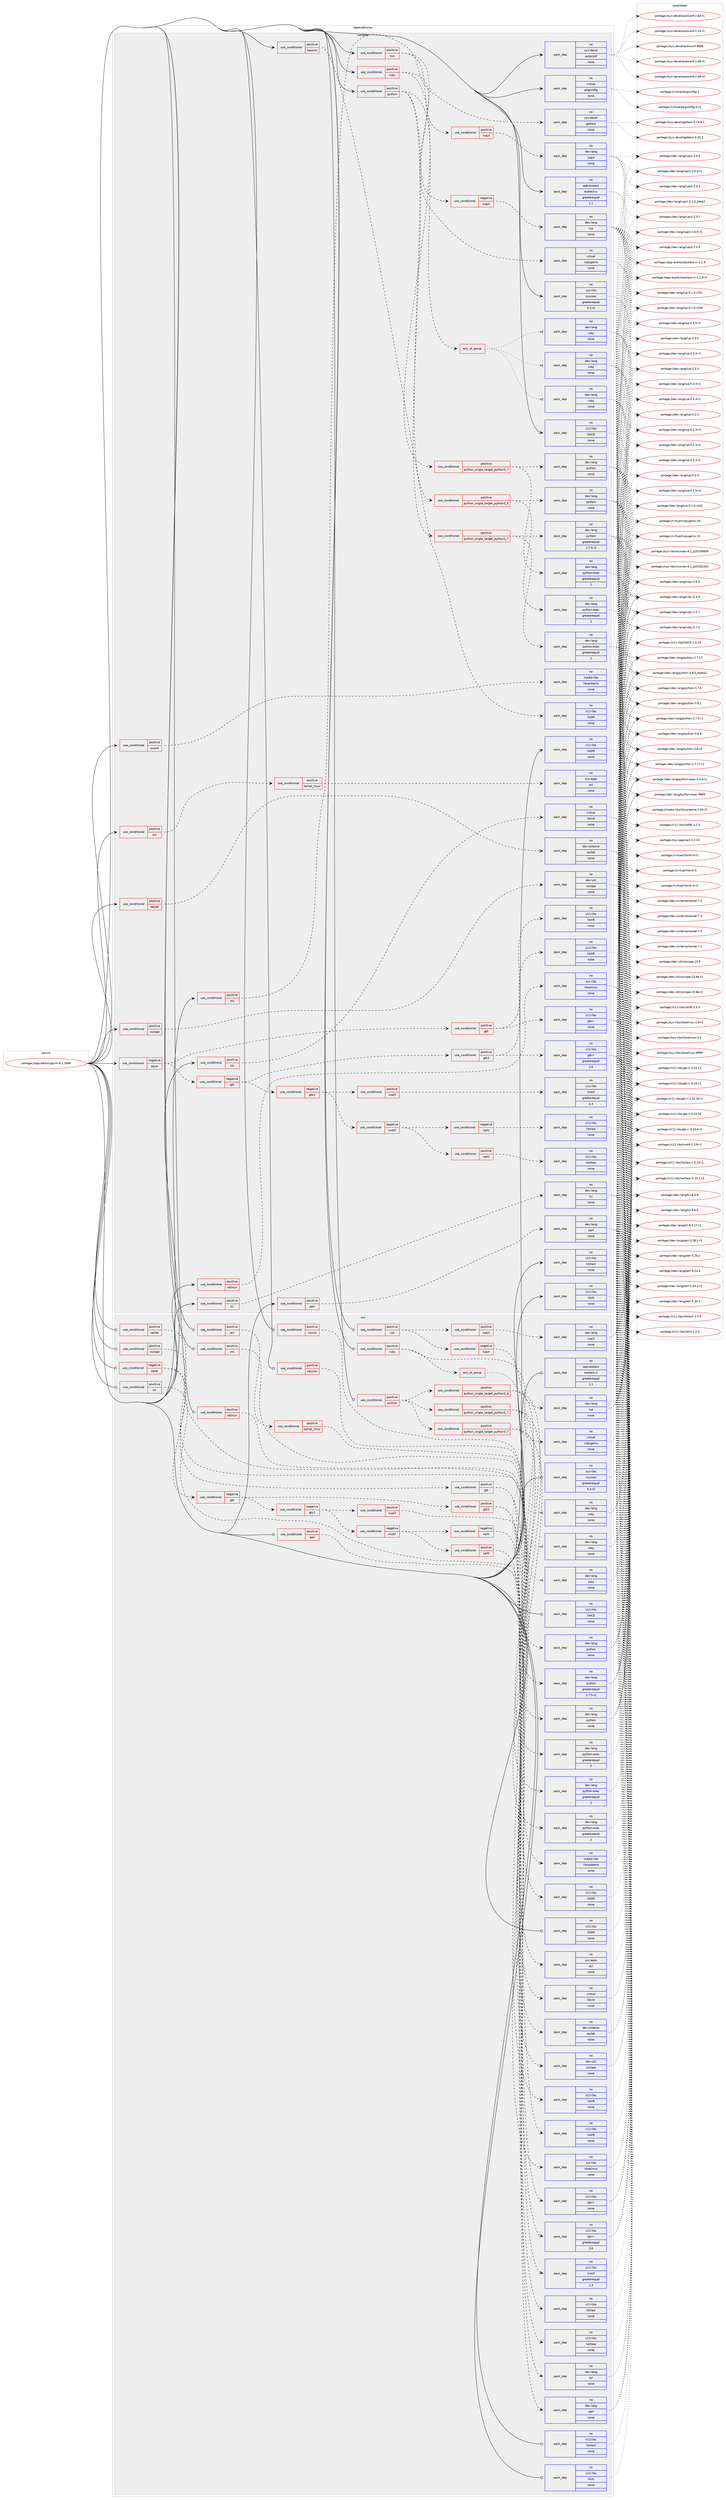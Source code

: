 digraph prolog {

# *************
# Graph options
# *************

newrank=true;
concentrate=true;
compound=true;
graph [rankdir=LR,fontname=Helvetica,fontsize=10,ranksep=1.5];#, ranksep=2.5, nodesep=0.2];
edge  [arrowhead=vee];
node  [fontname=Helvetica,fontsize=10];

# **********
# The ebuild
# **********

subgraph cluster_leftcol {
color=gray;
label=<<i>ebuild</i>>;
id [label="portage://app-editors/gvim-8.1.1846", color=red, width=4, href="../app-editors/gvim-8.1.1846.svg"];
}

# ****************
# The dependencies
# ****************

subgraph cluster_midcol {
color=gray;
label=<<i>dependencies</i>>;
subgraph cluster_compile {
fillcolor="#eeeeee";
style=filled;
label=<<i>compile</i>>;
subgraph cond149962 {
dependency636870 [label=<<TABLE BORDER="0" CELLBORDER="1" CELLSPACING="0" CELLPADDING="4"><TR><TD ROWSPAN="3" CELLPADDING="10">use_conditional</TD></TR><TR><TD>negative</TD></TR><TR><TD>aqua</TD></TR></TABLE>>, shape=none, color=red];
subgraph cond149963 {
dependency636871 [label=<<TABLE BORDER="0" CELLBORDER="1" CELLSPACING="0" CELLPADDING="4"><TR><TD ROWSPAN="3" CELLPADDING="10">use_conditional</TD></TR><TR><TD>positive</TD></TR><TR><TD>gtk</TD></TR></TABLE>>, shape=none, color=red];
subgraph pack478453 {
dependency636872 [label=<<TABLE BORDER="0" CELLBORDER="1" CELLSPACING="0" CELLPADDING="4" WIDTH="220"><TR><TD ROWSPAN="6" CELLPADDING="30">pack_dep</TD></TR><TR><TD WIDTH="110">no</TD></TR><TR><TD>x11-libs</TD></TR><TR><TD>gtk+</TD></TR><TR><TD>none</TD></TR><TR><TD></TD></TR></TABLE>>, shape=none, color=blue];
}
dependency636871:e -> dependency636872:w [weight=20,style="dashed",arrowhead="vee"];
subgraph pack478454 {
dependency636873 [label=<<TABLE BORDER="0" CELLBORDER="1" CELLSPACING="0" CELLPADDING="4" WIDTH="220"><TR><TD ROWSPAN="6" CELLPADDING="30">pack_dep</TD></TR><TR><TD WIDTH="110">no</TD></TR><TR><TD>x11-libs</TD></TR><TR><TD>libXft</TD></TR><TR><TD>none</TD></TR><TR><TD></TD></TR></TABLE>>, shape=none, color=blue];
}
dependency636871:e -> dependency636873:w [weight=20,style="dashed",arrowhead="vee"];
}
dependency636870:e -> dependency636871:w [weight=20,style="dashed",arrowhead="vee"];
subgraph cond149964 {
dependency636874 [label=<<TABLE BORDER="0" CELLBORDER="1" CELLSPACING="0" CELLPADDING="4"><TR><TD ROWSPAN="3" CELLPADDING="10">use_conditional</TD></TR><TR><TD>negative</TD></TR><TR><TD>gtk</TD></TR></TABLE>>, shape=none, color=red];
subgraph cond149965 {
dependency636875 [label=<<TABLE BORDER="0" CELLBORDER="1" CELLSPACING="0" CELLPADDING="4"><TR><TD ROWSPAN="3" CELLPADDING="10">use_conditional</TD></TR><TR><TD>positive</TD></TR><TR><TD>gtk2</TD></TR></TABLE>>, shape=none, color=red];
subgraph pack478455 {
dependency636876 [label=<<TABLE BORDER="0" CELLBORDER="1" CELLSPACING="0" CELLPADDING="4" WIDTH="220"><TR><TD ROWSPAN="6" CELLPADDING="30">pack_dep</TD></TR><TR><TD WIDTH="110">no</TD></TR><TR><TD>x11-libs</TD></TR><TR><TD>gtk+</TD></TR><TR><TD>greaterequal</TD></TR><TR><TD>2.6</TD></TR></TABLE>>, shape=none, color=blue];
}
dependency636875:e -> dependency636876:w [weight=20,style="dashed",arrowhead="vee"];
subgraph pack478456 {
dependency636877 [label=<<TABLE BORDER="0" CELLBORDER="1" CELLSPACING="0" CELLPADDING="4" WIDTH="220"><TR><TD ROWSPAN="6" CELLPADDING="30">pack_dep</TD></TR><TR><TD WIDTH="110">no</TD></TR><TR><TD>x11-libs</TD></TR><TR><TD>libXft</TD></TR><TR><TD>none</TD></TR><TR><TD></TD></TR></TABLE>>, shape=none, color=blue];
}
dependency636875:e -> dependency636877:w [weight=20,style="dashed",arrowhead="vee"];
}
dependency636874:e -> dependency636875:w [weight=20,style="dashed",arrowhead="vee"];
subgraph cond149966 {
dependency636878 [label=<<TABLE BORDER="0" CELLBORDER="1" CELLSPACING="0" CELLPADDING="4"><TR><TD ROWSPAN="3" CELLPADDING="10">use_conditional</TD></TR><TR><TD>negative</TD></TR><TR><TD>gtk2</TD></TR></TABLE>>, shape=none, color=red];
subgraph cond149967 {
dependency636879 [label=<<TABLE BORDER="0" CELLBORDER="1" CELLSPACING="0" CELLPADDING="4"><TR><TD ROWSPAN="3" CELLPADDING="10">use_conditional</TD></TR><TR><TD>positive</TD></TR><TR><TD>motif</TD></TR></TABLE>>, shape=none, color=red];
subgraph pack478457 {
dependency636880 [label=<<TABLE BORDER="0" CELLBORDER="1" CELLSPACING="0" CELLPADDING="4" WIDTH="220"><TR><TD ROWSPAN="6" CELLPADDING="30">pack_dep</TD></TR><TR><TD WIDTH="110">no</TD></TR><TR><TD>x11-libs</TD></TR><TR><TD>motif</TD></TR><TR><TD>greaterequal</TD></TR><TR><TD>2.3</TD></TR></TABLE>>, shape=none, color=blue];
}
dependency636879:e -> dependency636880:w [weight=20,style="dashed",arrowhead="vee"];
}
dependency636878:e -> dependency636879:w [weight=20,style="dashed",arrowhead="vee"];
subgraph cond149968 {
dependency636881 [label=<<TABLE BORDER="0" CELLBORDER="1" CELLSPACING="0" CELLPADDING="4"><TR><TD ROWSPAN="3" CELLPADDING="10">use_conditional</TD></TR><TR><TD>negative</TD></TR><TR><TD>motif</TD></TR></TABLE>>, shape=none, color=red];
subgraph cond149969 {
dependency636882 [label=<<TABLE BORDER="0" CELLBORDER="1" CELLSPACING="0" CELLPADDING="4"><TR><TD ROWSPAN="3" CELLPADDING="10">use_conditional</TD></TR><TR><TD>positive</TD></TR><TR><TD>neXt</TD></TR></TABLE>>, shape=none, color=red];
subgraph pack478458 {
dependency636883 [label=<<TABLE BORDER="0" CELLBORDER="1" CELLSPACING="0" CELLPADDING="4" WIDTH="220"><TR><TD ROWSPAN="6" CELLPADDING="30">pack_dep</TD></TR><TR><TD WIDTH="110">no</TD></TR><TR><TD>x11-libs</TD></TR><TR><TD>neXtaw</TD></TR><TR><TD>none</TD></TR><TR><TD></TD></TR></TABLE>>, shape=none, color=blue];
}
dependency636882:e -> dependency636883:w [weight=20,style="dashed",arrowhead="vee"];
}
dependency636881:e -> dependency636882:w [weight=20,style="dashed",arrowhead="vee"];
subgraph cond149970 {
dependency636884 [label=<<TABLE BORDER="0" CELLBORDER="1" CELLSPACING="0" CELLPADDING="4"><TR><TD ROWSPAN="3" CELLPADDING="10">use_conditional</TD></TR><TR><TD>negative</TD></TR><TR><TD>neXt</TD></TR></TABLE>>, shape=none, color=red];
subgraph pack478459 {
dependency636885 [label=<<TABLE BORDER="0" CELLBORDER="1" CELLSPACING="0" CELLPADDING="4" WIDTH="220"><TR><TD ROWSPAN="6" CELLPADDING="30">pack_dep</TD></TR><TR><TD WIDTH="110">no</TD></TR><TR><TD>x11-libs</TD></TR><TR><TD>libXaw</TD></TR><TR><TD>none</TD></TR><TR><TD></TD></TR></TABLE>>, shape=none, color=blue];
}
dependency636884:e -> dependency636885:w [weight=20,style="dashed",arrowhead="vee"];
}
dependency636881:e -> dependency636884:w [weight=20,style="dashed",arrowhead="vee"];
}
dependency636878:e -> dependency636881:w [weight=20,style="dashed",arrowhead="vee"];
}
dependency636874:e -> dependency636878:w [weight=20,style="dashed",arrowhead="vee"];
}
dependency636870:e -> dependency636874:w [weight=20,style="dashed",arrowhead="vee"];
}
id:e -> dependency636870:w [weight=20,style="solid",arrowhead="vee"];
subgraph cond149971 {
dependency636886 [label=<<TABLE BORDER="0" CELLBORDER="1" CELLSPACING="0" CELLPADDING="4"><TR><TD ROWSPAN="3" CELLPADDING="10">use_conditional</TD></TR><TR><TD>positive</TD></TR><TR><TD>acl</TD></TR></TABLE>>, shape=none, color=red];
subgraph cond149972 {
dependency636887 [label=<<TABLE BORDER="0" CELLBORDER="1" CELLSPACING="0" CELLPADDING="4"><TR><TD ROWSPAN="3" CELLPADDING="10">use_conditional</TD></TR><TR><TD>positive</TD></TR><TR><TD>kernel_linux</TD></TR></TABLE>>, shape=none, color=red];
subgraph pack478460 {
dependency636888 [label=<<TABLE BORDER="0" CELLBORDER="1" CELLSPACING="0" CELLPADDING="4" WIDTH="220"><TR><TD ROWSPAN="6" CELLPADDING="30">pack_dep</TD></TR><TR><TD WIDTH="110">no</TD></TR><TR><TD>sys-apps</TD></TR><TR><TD>acl</TD></TR><TR><TD>none</TD></TR><TR><TD></TD></TR></TABLE>>, shape=none, color=blue];
}
dependency636887:e -> dependency636888:w [weight=20,style="dashed",arrowhead="vee"];
}
dependency636886:e -> dependency636887:w [weight=20,style="dashed",arrowhead="vee"];
}
id:e -> dependency636886:w [weight=20,style="solid",arrowhead="vee"];
subgraph cond149973 {
dependency636889 [label=<<TABLE BORDER="0" CELLBORDER="1" CELLSPACING="0" CELLPADDING="4"><TR><TD ROWSPAN="3" CELLPADDING="10">use_conditional</TD></TR><TR><TD>positive</TD></TR><TR><TD>cscope</TD></TR></TABLE>>, shape=none, color=red];
subgraph pack478461 {
dependency636890 [label=<<TABLE BORDER="0" CELLBORDER="1" CELLSPACING="0" CELLPADDING="4" WIDTH="220"><TR><TD ROWSPAN="6" CELLPADDING="30">pack_dep</TD></TR><TR><TD WIDTH="110">no</TD></TR><TR><TD>dev-util</TD></TR><TR><TD>cscope</TD></TR><TR><TD>none</TD></TR><TR><TD></TD></TR></TABLE>>, shape=none, color=blue];
}
dependency636889:e -> dependency636890:w [weight=20,style="dashed",arrowhead="vee"];
}
id:e -> dependency636889:w [weight=20,style="solid",arrowhead="vee"];
subgraph cond149974 {
dependency636891 [label=<<TABLE BORDER="0" CELLBORDER="1" CELLSPACING="0" CELLPADDING="4"><TR><TD ROWSPAN="3" CELLPADDING="10">use_conditional</TD></TR><TR><TD>positive</TD></TR><TR><TD>lua</TD></TR></TABLE>>, shape=none, color=red];
subgraph cond149975 {
dependency636892 [label=<<TABLE BORDER="0" CELLBORDER="1" CELLSPACING="0" CELLPADDING="4"><TR><TD ROWSPAN="3" CELLPADDING="10">use_conditional</TD></TR><TR><TD>positive</TD></TR><TR><TD>luajit</TD></TR></TABLE>>, shape=none, color=red];
subgraph pack478462 {
dependency636893 [label=<<TABLE BORDER="0" CELLBORDER="1" CELLSPACING="0" CELLPADDING="4" WIDTH="220"><TR><TD ROWSPAN="6" CELLPADDING="30">pack_dep</TD></TR><TR><TD WIDTH="110">no</TD></TR><TR><TD>dev-lang</TD></TR><TR><TD>luajit</TD></TR><TR><TD>none</TD></TR><TR><TD></TD></TR></TABLE>>, shape=none, color=blue];
}
dependency636892:e -> dependency636893:w [weight=20,style="dashed",arrowhead="vee"];
}
dependency636891:e -> dependency636892:w [weight=20,style="dashed",arrowhead="vee"];
subgraph cond149976 {
dependency636894 [label=<<TABLE BORDER="0" CELLBORDER="1" CELLSPACING="0" CELLPADDING="4"><TR><TD ROWSPAN="3" CELLPADDING="10">use_conditional</TD></TR><TR><TD>negative</TD></TR><TR><TD>luajit</TD></TR></TABLE>>, shape=none, color=red];
subgraph pack478463 {
dependency636895 [label=<<TABLE BORDER="0" CELLBORDER="1" CELLSPACING="0" CELLPADDING="4" WIDTH="220"><TR><TD ROWSPAN="6" CELLPADDING="30">pack_dep</TD></TR><TR><TD WIDTH="110">no</TD></TR><TR><TD>dev-lang</TD></TR><TR><TD>lua</TD></TR><TR><TD>none</TD></TR><TR><TD></TD></TR></TABLE>>, shape=none, color=blue];
}
dependency636894:e -> dependency636895:w [weight=20,style="dashed",arrowhead="vee"];
}
dependency636891:e -> dependency636894:w [weight=20,style="dashed",arrowhead="vee"];
}
id:e -> dependency636891:w [weight=20,style="solid",arrowhead="vee"];
subgraph cond149977 {
dependency636896 [label=<<TABLE BORDER="0" CELLBORDER="1" CELLSPACING="0" CELLPADDING="4"><TR><TD ROWSPAN="3" CELLPADDING="10">use_conditional</TD></TR><TR><TD>positive</TD></TR><TR><TD>nls</TD></TR></TABLE>>, shape=none, color=red];
subgraph pack478464 {
dependency636897 [label=<<TABLE BORDER="0" CELLBORDER="1" CELLSPACING="0" CELLPADDING="4" WIDTH="220"><TR><TD ROWSPAN="6" CELLPADDING="30">pack_dep</TD></TR><TR><TD WIDTH="110">no</TD></TR><TR><TD>sys-devel</TD></TR><TR><TD>gettext</TD></TR><TR><TD>none</TD></TR><TR><TD></TD></TR></TABLE>>, shape=none, color=blue];
}
dependency636896:e -> dependency636897:w [weight=20,style="dashed",arrowhead="vee"];
}
id:e -> dependency636896:w [weight=20,style="solid",arrowhead="vee"];
subgraph cond149978 {
dependency636898 [label=<<TABLE BORDER="0" CELLBORDER="1" CELLSPACING="0" CELLPADDING="4"><TR><TD ROWSPAN="3" CELLPADDING="10">use_conditional</TD></TR><TR><TD>positive</TD></TR><TR><TD>nls</TD></TR></TABLE>>, shape=none, color=red];
subgraph pack478465 {
dependency636899 [label=<<TABLE BORDER="0" CELLBORDER="1" CELLSPACING="0" CELLPADDING="4" WIDTH="220"><TR><TD ROWSPAN="6" CELLPADDING="30">pack_dep</TD></TR><TR><TD WIDTH="110">no</TD></TR><TR><TD>virtual</TD></TR><TR><TD>libintl</TD></TR><TR><TD>none</TD></TR><TR><TD></TD></TR></TABLE>>, shape=none, color=blue];
}
dependency636898:e -> dependency636899:w [weight=20,style="dashed",arrowhead="vee"];
}
id:e -> dependency636898:w [weight=20,style="solid",arrowhead="vee"];
subgraph cond149979 {
dependency636900 [label=<<TABLE BORDER="0" CELLBORDER="1" CELLSPACING="0" CELLPADDING="4"><TR><TD ROWSPAN="3" CELLPADDING="10">use_conditional</TD></TR><TR><TD>positive</TD></TR><TR><TD>perl</TD></TR></TABLE>>, shape=none, color=red];
subgraph pack478466 {
dependency636901 [label=<<TABLE BORDER="0" CELLBORDER="1" CELLSPACING="0" CELLPADDING="4" WIDTH="220"><TR><TD ROWSPAN="6" CELLPADDING="30">pack_dep</TD></TR><TR><TD WIDTH="110">no</TD></TR><TR><TD>dev-lang</TD></TR><TR><TD>perl</TD></TR><TR><TD>none</TD></TR><TR><TD></TD></TR></TABLE>>, shape=none, color=blue];
}
dependency636900:e -> dependency636901:w [weight=20,style="dashed",arrowhead="vee"];
}
id:e -> dependency636900:w [weight=20,style="solid",arrowhead="vee"];
subgraph cond149980 {
dependency636902 [label=<<TABLE BORDER="0" CELLBORDER="1" CELLSPACING="0" CELLPADDING="4"><TR><TD ROWSPAN="3" CELLPADDING="10">use_conditional</TD></TR><TR><TD>positive</TD></TR><TR><TD>python</TD></TR></TABLE>>, shape=none, color=red];
subgraph cond149981 {
dependency636903 [label=<<TABLE BORDER="0" CELLBORDER="1" CELLSPACING="0" CELLPADDING="4"><TR><TD ROWSPAN="3" CELLPADDING="10">use_conditional</TD></TR><TR><TD>positive</TD></TR><TR><TD>python_single_target_python2_7</TD></TR></TABLE>>, shape=none, color=red];
subgraph pack478467 {
dependency636904 [label=<<TABLE BORDER="0" CELLBORDER="1" CELLSPACING="0" CELLPADDING="4" WIDTH="220"><TR><TD ROWSPAN="6" CELLPADDING="30">pack_dep</TD></TR><TR><TD WIDTH="110">no</TD></TR><TR><TD>dev-lang</TD></TR><TR><TD>python</TD></TR><TR><TD>greaterequal</TD></TR><TR><TD>2.7.5-r2</TD></TR></TABLE>>, shape=none, color=blue];
}
dependency636903:e -> dependency636904:w [weight=20,style="dashed",arrowhead="vee"];
subgraph pack478468 {
dependency636905 [label=<<TABLE BORDER="0" CELLBORDER="1" CELLSPACING="0" CELLPADDING="4" WIDTH="220"><TR><TD ROWSPAN="6" CELLPADDING="30">pack_dep</TD></TR><TR><TD WIDTH="110">no</TD></TR><TR><TD>dev-lang</TD></TR><TR><TD>python-exec</TD></TR><TR><TD>greaterequal</TD></TR><TR><TD>2</TD></TR></TABLE>>, shape=none, color=blue];
}
dependency636903:e -> dependency636905:w [weight=20,style="dashed",arrowhead="vee"];
}
dependency636902:e -> dependency636903:w [weight=20,style="dashed",arrowhead="vee"];
subgraph cond149982 {
dependency636906 [label=<<TABLE BORDER="0" CELLBORDER="1" CELLSPACING="0" CELLPADDING="4"><TR><TD ROWSPAN="3" CELLPADDING="10">use_conditional</TD></TR><TR><TD>positive</TD></TR><TR><TD>python_single_target_python3_6</TD></TR></TABLE>>, shape=none, color=red];
subgraph pack478469 {
dependency636907 [label=<<TABLE BORDER="0" CELLBORDER="1" CELLSPACING="0" CELLPADDING="4" WIDTH="220"><TR><TD ROWSPAN="6" CELLPADDING="30">pack_dep</TD></TR><TR><TD WIDTH="110">no</TD></TR><TR><TD>dev-lang</TD></TR><TR><TD>python</TD></TR><TR><TD>none</TD></TR><TR><TD></TD></TR></TABLE>>, shape=none, color=blue];
}
dependency636906:e -> dependency636907:w [weight=20,style="dashed",arrowhead="vee"];
subgraph pack478470 {
dependency636908 [label=<<TABLE BORDER="0" CELLBORDER="1" CELLSPACING="0" CELLPADDING="4" WIDTH="220"><TR><TD ROWSPAN="6" CELLPADDING="30">pack_dep</TD></TR><TR><TD WIDTH="110">no</TD></TR><TR><TD>dev-lang</TD></TR><TR><TD>python-exec</TD></TR><TR><TD>greaterequal</TD></TR><TR><TD>2</TD></TR></TABLE>>, shape=none, color=blue];
}
dependency636906:e -> dependency636908:w [weight=20,style="dashed",arrowhead="vee"];
}
dependency636902:e -> dependency636906:w [weight=20,style="dashed",arrowhead="vee"];
subgraph cond149983 {
dependency636909 [label=<<TABLE BORDER="0" CELLBORDER="1" CELLSPACING="0" CELLPADDING="4"><TR><TD ROWSPAN="3" CELLPADDING="10">use_conditional</TD></TR><TR><TD>positive</TD></TR><TR><TD>python_single_target_python3_7</TD></TR></TABLE>>, shape=none, color=red];
subgraph pack478471 {
dependency636910 [label=<<TABLE BORDER="0" CELLBORDER="1" CELLSPACING="0" CELLPADDING="4" WIDTH="220"><TR><TD ROWSPAN="6" CELLPADDING="30">pack_dep</TD></TR><TR><TD WIDTH="110">no</TD></TR><TR><TD>dev-lang</TD></TR><TR><TD>python</TD></TR><TR><TD>none</TD></TR><TR><TD></TD></TR></TABLE>>, shape=none, color=blue];
}
dependency636909:e -> dependency636910:w [weight=20,style="dashed",arrowhead="vee"];
subgraph pack478472 {
dependency636911 [label=<<TABLE BORDER="0" CELLBORDER="1" CELLSPACING="0" CELLPADDING="4" WIDTH="220"><TR><TD ROWSPAN="6" CELLPADDING="30">pack_dep</TD></TR><TR><TD WIDTH="110">no</TD></TR><TR><TD>dev-lang</TD></TR><TR><TD>python-exec</TD></TR><TR><TD>greaterequal</TD></TR><TR><TD>2</TD></TR></TABLE>>, shape=none, color=blue];
}
dependency636909:e -> dependency636911:w [weight=20,style="dashed",arrowhead="vee"];
}
dependency636902:e -> dependency636909:w [weight=20,style="dashed",arrowhead="vee"];
}
id:e -> dependency636902:w [weight=20,style="solid",arrowhead="vee"];
subgraph cond149984 {
dependency636912 [label=<<TABLE BORDER="0" CELLBORDER="1" CELLSPACING="0" CELLPADDING="4"><TR><TD ROWSPAN="3" CELLPADDING="10">use_conditional</TD></TR><TR><TD>positive</TD></TR><TR><TD>racket</TD></TR></TABLE>>, shape=none, color=red];
subgraph pack478473 {
dependency636913 [label=<<TABLE BORDER="0" CELLBORDER="1" CELLSPACING="0" CELLPADDING="4" WIDTH="220"><TR><TD ROWSPAN="6" CELLPADDING="30">pack_dep</TD></TR><TR><TD WIDTH="110">no</TD></TR><TR><TD>dev-scheme</TD></TR><TR><TD>racket</TD></TR><TR><TD>none</TD></TR><TR><TD></TD></TR></TABLE>>, shape=none, color=blue];
}
dependency636912:e -> dependency636913:w [weight=20,style="dashed",arrowhead="vee"];
}
id:e -> dependency636912:w [weight=20,style="solid",arrowhead="vee"];
subgraph cond149985 {
dependency636914 [label=<<TABLE BORDER="0" CELLBORDER="1" CELLSPACING="0" CELLPADDING="4"><TR><TD ROWSPAN="3" CELLPADDING="10">use_conditional</TD></TR><TR><TD>positive</TD></TR><TR><TD>ruby</TD></TR></TABLE>>, shape=none, color=red];
subgraph any8166 {
dependency636915 [label=<<TABLE BORDER="0" CELLBORDER="1" CELLSPACING="0" CELLPADDING="4"><TR><TD CELLPADDING="10">any_of_group</TD></TR></TABLE>>, shape=none, color=red];subgraph pack478474 {
dependency636916 [label=<<TABLE BORDER="0" CELLBORDER="1" CELLSPACING="0" CELLPADDING="4" WIDTH="220"><TR><TD ROWSPAN="6" CELLPADDING="30">pack_dep</TD></TR><TR><TD WIDTH="110">no</TD></TR><TR><TD>dev-lang</TD></TR><TR><TD>ruby</TD></TR><TR><TD>none</TD></TR><TR><TD></TD></TR></TABLE>>, shape=none, color=blue];
}
dependency636915:e -> dependency636916:w [weight=20,style="dotted",arrowhead="oinv"];
subgraph pack478475 {
dependency636917 [label=<<TABLE BORDER="0" CELLBORDER="1" CELLSPACING="0" CELLPADDING="4" WIDTH="220"><TR><TD ROWSPAN="6" CELLPADDING="30">pack_dep</TD></TR><TR><TD WIDTH="110">no</TD></TR><TR><TD>dev-lang</TD></TR><TR><TD>ruby</TD></TR><TR><TD>none</TD></TR><TR><TD></TD></TR></TABLE>>, shape=none, color=blue];
}
dependency636915:e -> dependency636917:w [weight=20,style="dotted",arrowhead="oinv"];
subgraph pack478476 {
dependency636918 [label=<<TABLE BORDER="0" CELLBORDER="1" CELLSPACING="0" CELLPADDING="4" WIDTH="220"><TR><TD ROWSPAN="6" CELLPADDING="30">pack_dep</TD></TR><TR><TD WIDTH="110">no</TD></TR><TR><TD>dev-lang</TD></TR><TR><TD>ruby</TD></TR><TR><TD>none</TD></TR><TR><TD></TD></TR></TABLE>>, shape=none, color=blue];
}
dependency636915:e -> dependency636918:w [weight=20,style="dotted",arrowhead="oinv"];
}
dependency636914:e -> dependency636915:w [weight=20,style="dashed",arrowhead="vee"];
subgraph pack478477 {
dependency636919 [label=<<TABLE BORDER="0" CELLBORDER="1" CELLSPACING="0" CELLPADDING="4" WIDTH="220"><TR><TD ROWSPAN="6" CELLPADDING="30">pack_dep</TD></TR><TR><TD WIDTH="110">no</TD></TR><TR><TD>virtual</TD></TR><TR><TD>rubygems</TD></TR><TR><TD>none</TD></TR><TR><TD></TD></TR></TABLE>>, shape=none, color=blue];
}
dependency636914:e -> dependency636919:w [weight=20,style="dashed",arrowhead="vee"];
}
id:e -> dependency636914:w [weight=20,style="solid",arrowhead="vee"];
subgraph cond149986 {
dependency636920 [label=<<TABLE BORDER="0" CELLBORDER="1" CELLSPACING="0" CELLPADDING="4"><TR><TD ROWSPAN="3" CELLPADDING="10">use_conditional</TD></TR><TR><TD>positive</TD></TR><TR><TD>selinux</TD></TR></TABLE>>, shape=none, color=red];
subgraph pack478478 {
dependency636921 [label=<<TABLE BORDER="0" CELLBORDER="1" CELLSPACING="0" CELLPADDING="4" WIDTH="220"><TR><TD ROWSPAN="6" CELLPADDING="30">pack_dep</TD></TR><TR><TD WIDTH="110">no</TD></TR><TR><TD>sys-libs</TD></TR><TR><TD>libselinux</TD></TR><TR><TD>none</TD></TR><TR><TD></TD></TR></TABLE>>, shape=none, color=blue];
}
dependency636920:e -> dependency636921:w [weight=20,style="dashed",arrowhead="vee"];
}
id:e -> dependency636920:w [weight=20,style="solid",arrowhead="vee"];
subgraph cond149987 {
dependency636922 [label=<<TABLE BORDER="0" CELLBORDER="1" CELLSPACING="0" CELLPADDING="4"><TR><TD ROWSPAN="3" CELLPADDING="10">use_conditional</TD></TR><TR><TD>positive</TD></TR><TR><TD>session</TD></TR></TABLE>>, shape=none, color=red];
subgraph pack478479 {
dependency636923 [label=<<TABLE BORDER="0" CELLBORDER="1" CELLSPACING="0" CELLPADDING="4" WIDTH="220"><TR><TD ROWSPAN="6" CELLPADDING="30">pack_dep</TD></TR><TR><TD WIDTH="110">no</TD></TR><TR><TD>x11-libs</TD></TR><TR><TD>libSM</TD></TR><TR><TD>none</TD></TR><TR><TD></TD></TR></TABLE>>, shape=none, color=blue];
}
dependency636922:e -> dependency636923:w [weight=20,style="dashed",arrowhead="vee"];
}
id:e -> dependency636922:w [weight=20,style="solid",arrowhead="vee"];
subgraph cond149988 {
dependency636924 [label=<<TABLE BORDER="0" CELLBORDER="1" CELLSPACING="0" CELLPADDING="4"><TR><TD ROWSPAN="3" CELLPADDING="10">use_conditional</TD></TR><TR><TD>positive</TD></TR><TR><TD>sound</TD></TR></TABLE>>, shape=none, color=red];
subgraph pack478480 {
dependency636925 [label=<<TABLE BORDER="0" CELLBORDER="1" CELLSPACING="0" CELLPADDING="4" WIDTH="220"><TR><TD ROWSPAN="6" CELLPADDING="30">pack_dep</TD></TR><TR><TD WIDTH="110">no</TD></TR><TR><TD>media-libs</TD></TR><TR><TD>libcanberra</TD></TR><TR><TD>none</TD></TR><TR><TD></TD></TR></TABLE>>, shape=none, color=blue];
}
dependency636924:e -> dependency636925:w [weight=20,style="dashed",arrowhead="vee"];
}
id:e -> dependency636924:w [weight=20,style="solid",arrowhead="vee"];
subgraph cond149989 {
dependency636926 [label=<<TABLE BORDER="0" CELLBORDER="1" CELLSPACING="0" CELLPADDING="4"><TR><TD ROWSPAN="3" CELLPADDING="10">use_conditional</TD></TR><TR><TD>positive</TD></TR><TR><TD>tcl</TD></TR></TABLE>>, shape=none, color=red];
subgraph pack478481 {
dependency636927 [label=<<TABLE BORDER="0" CELLBORDER="1" CELLSPACING="0" CELLPADDING="4" WIDTH="220"><TR><TD ROWSPAN="6" CELLPADDING="30">pack_dep</TD></TR><TR><TD WIDTH="110">no</TD></TR><TR><TD>dev-lang</TD></TR><TR><TD>tcl</TD></TR><TR><TD>none</TD></TR><TR><TD></TD></TR></TABLE>>, shape=none, color=blue];
}
dependency636926:e -> dependency636927:w [weight=20,style="dashed",arrowhead="vee"];
}
id:e -> dependency636926:w [weight=20,style="solid",arrowhead="vee"];
subgraph pack478482 {
dependency636928 [label=<<TABLE BORDER="0" CELLBORDER="1" CELLSPACING="0" CELLPADDING="4" WIDTH="220"><TR><TD ROWSPAN="6" CELLPADDING="30">pack_dep</TD></TR><TR><TD WIDTH="110">no</TD></TR><TR><TD>app-eselect</TD></TR><TR><TD>eselect-vi</TD></TR><TR><TD>greaterequal</TD></TR><TR><TD>1.1</TD></TR></TABLE>>, shape=none, color=blue];
}
id:e -> dependency636928:w [weight=20,style="solid",arrowhead="vee"];
subgraph pack478483 {
dependency636929 [label=<<TABLE BORDER="0" CELLBORDER="1" CELLSPACING="0" CELLPADDING="4" WIDTH="220"><TR><TD ROWSPAN="6" CELLPADDING="30">pack_dep</TD></TR><TR><TD WIDTH="110">no</TD></TR><TR><TD>sys-devel</TD></TR><TR><TD>autoconf</TD></TR><TR><TD>none</TD></TR><TR><TD></TD></TR></TABLE>>, shape=none, color=blue];
}
id:e -> dependency636929:w [weight=20,style="solid",arrowhead="vee"];
subgraph pack478484 {
dependency636930 [label=<<TABLE BORDER="0" CELLBORDER="1" CELLSPACING="0" CELLPADDING="4" WIDTH="220"><TR><TD ROWSPAN="6" CELLPADDING="30">pack_dep</TD></TR><TR><TD WIDTH="110">no</TD></TR><TR><TD>sys-libs</TD></TR><TR><TD>ncurses</TD></TR><TR><TD>greaterequal</TD></TR><TR><TD>5.2-r2</TD></TR></TABLE>>, shape=none, color=blue];
}
id:e -> dependency636930:w [weight=20,style="solid",arrowhead="vee"];
subgraph pack478485 {
dependency636931 [label=<<TABLE BORDER="0" CELLBORDER="1" CELLSPACING="0" CELLPADDING="4" WIDTH="220"><TR><TD ROWSPAN="6" CELLPADDING="30">pack_dep</TD></TR><TR><TD WIDTH="110">no</TD></TR><TR><TD>virtual</TD></TR><TR><TD>pkgconfig</TD></TR><TR><TD>none</TD></TR><TR><TD></TD></TR></TABLE>>, shape=none, color=blue];
}
id:e -> dependency636931:w [weight=20,style="solid",arrowhead="vee"];
subgraph pack478486 {
dependency636932 [label=<<TABLE BORDER="0" CELLBORDER="1" CELLSPACING="0" CELLPADDING="4" WIDTH="220"><TR><TD ROWSPAN="6" CELLPADDING="30">pack_dep</TD></TR><TR><TD WIDTH="110">no</TD></TR><TR><TD>x11-libs</TD></TR><TR><TD>libICE</TD></TR><TR><TD>none</TD></TR><TR><TD></TD></TR></TABLE>>, shape=none, color=blue];
}
id:e -> dependency636932:w [weight=20,style="solid",arrowhead="vee"];
subgraph pack478487 {
dependency636933 [label=<<TABLE BORDER="0" CELLBORDER="1" CELLSPACING="0" CELLPADDING="4" WIDTH="220"><TR><TD ROWSPAN="6" CELLPADDING="30">pack_dep</TD></TR><TR><TD WIDTH="110">no</TD></TR><TR><TD>x11-libs</TD></TR><TR><TD>libSM</TD></TR><TR><TD>none</TD></TR><TR><TD></TD></TR></TABLE>>, shape=none, color=blue];
}
id:e -> dependency636933:w [weight=20,style="solid",arrowhead="vee"];
subgraph pack478488 {
dependency636934 [label=<<TABLE BORDER="0" CELLBORDER="1" CELLSPACING="0" CELLPADDING="4" WIDTH="220"><TR><TD ROWSPAN="6" CELLPADDING="30">pack_dep</TD></TR><TR><TD WIDTH="110">no</TD></TR><TR><TD>x11-libs</TD></TR><TR><TD>libXext</TD></TR><TR><TD>none</TD></TR><TR><TD></TD></TR></TABLE>>, shape=none, color=blue];
}
id:e -> dependency636934:w [weight=20,style="solid",arrowhead="vee"];
subgraph pack478489 {
dependency636935 [label=<<TABLE BORDER="0" CELLBORDER="1" CELLSPACING="0" CELLPADDING="4" WIDTH="220"><TR><TD ROWSPAN="6" CELLPADDING="30">pack_dep</TD></TR><TR><TD WIDTH="110">no</TD></TR><TR><TD>x11-libs</TD></TR><TR><TD>libXt</TD></TR><TR><TD>none</TD></TR><TR><TD></TD></TR></TABLE>>, shape=none, color=blue];
}
id:e -> dependency636935:w [weight=20,style="solid",arrowhead="vee"];
}
subgraph cluster_compileandrun {
fillcolor="#eeeeee";
style=filled;
label=<<i>compile and run</i>>;
}
subgraph cluster_run {
fillcolor="#eeeeee";
style=filled;
label=<<i>run</i>>;
subgraph cond149990 {
dependency636936 [label=<<TABLE BORDER="0" CELLBORDER="1" CELLSPACING="0" CELLPADDING="4"><TR><TD ROWSPAN="3" CELLPADDING="10">use_conditional</TD></TR><TR><TD>negative</TD></TR><TR><TD>aqua</TD></TR></TABLE>>, shape=none, color=red];
subgraph cond149991 {
dependency636937 [label=<<TABLE BORDER="0" CELLBORDER="1" CELLSPACING="0" CELLPADDING="4"><TR><TD ROWSPAN="3" CELLPADDING="10">use_conditional</TD></TR><TR><TD>positive</TD></TR><TR><TD>gtk</TD></TR></TABLE>>, shape=none, color=red];
subgraph pack478490 {
dependency636938 [label=<<TABLE BORDER="0" CELLBORDER="1" CELLSPACING="0" CELLPADDING="4" WIDTH="220"><TR><TD ROWSPAN="6" CELLPADDING="30">pack_dep</TD></TR><TR><TD WIDTH="110">no</TD></TR><TR><TD>x11-libs</TD></TR><TR><TD>gtk+</TD></TR><TR><TD>none</TD></TR><TR><TD></TD></TR></TABLE>>, shape=none, color=blue];
}
dependency636937:e -> dependency636938:w [weight=20,style="dashed",arrowhead="vee"];
subgraph pack478491 {
dependency636939 [label=<<TABLE BORDER="0" CELLBORDER="1" CELLSPACING="0" CELLPADDING="4" WIDTH="220"><TR><TD ROWSPAN="6" CELLPADDING="30">pack_dep</TD></TR><TR><TD WIDTH="110">no</TD></TR><TR><TD>x11-libs</TD></TR><TR><TD>libXft</TD></TR><TR><TD>none</TD></TR><TR><TD></TD></TR></TABLE>>, shape=none, color=blue];
}
dependency636937:e -> dependency636939:w [weight=20,style="dashed",arrowhead="vee"];
}
dependency636936:e -> dependency636937:w [weight=20,style="dashed",arrowhead="vee"];
subgraph cond149992 {
dependency636940 [label=<<TABLE BORDER="0" CELLBORDER="1" CELLSPACING="0" CELLPADDING="4"><TR><TD ROWSPAN="3" CELLPADDING="10">use_conditional</TD></TR><TR><TD>negative</TD></TR><TR><TD>gtk</TD></TR></TABLE>>, shape=none, color=red];
subgraph cond149993 {
dependency636941 [label=<<TABLE BORDER="0" CELLBORDER="1" CELLSPACING="0" CELLPADDING="4"><TR><TD ROWSPAN="3" CELLPADDING="10">use_conditional</TD></TR><TR><TD>positive</TD></TR><TR><TD>gtk2</TD></TR></TABLE>>, shape=none, color=red];
subgraph pack478492 {
dependency636942 [label=<<TABLE BORDER="0" CELLBORDER="1" CELLSPACING="0" CELLPADDING="4" WIDTH="220"><TR><TD ROWSPAN="6" CELLPADDING="30">pack_dep</TD></TR><TR><TD WIDTH="110">no</TD></TR><TR><TD>x11-libs</TD></TR><TR><TD>gtk+</TD></TR><TR><TD>greaterequal</TD></TR><TR><TD>2.6</TD></TR></TABLE>>, shape=none, color=blue];
}
dependency636941:e -> dependency636942:w [weight=20,style="dashed",arrowhead="vee"];
subgraph pack478493 {
dependency636943 [label=<<TABLE BORDER="0" CELLBORDER="1" CELLSPACING="0" CELLPADDING="4" WIDTH="220"><TR><TD ROWSPAN="6" CELLPADDING="30">pack_dep</TD></TR><TR><TD WIDTH="110">no</TD></TR><TR><TD>x11-libs</TD></TR><TR><TD>libXft</TD></TR><TR><TD>none</TD></TR><TR><TD></TD></TR></TABLE>>, shape=none, color=blue];
}
dependency636941:e -> dependency636943:w [weight=20,style="dashed",arrowhead="vee"];
}
dependency636940:e -> dependency636941:w [weight=20,style="dashed",arrowhead="vee"];
subgraph cond149994 {
dependency636944 [label=<<TABLE BORDER="0" CELLBORDER="1" CELLSPACING="0" CELLPADDING="4"><TR><TD ROWSPAN="3" CELLPADDING="10">use_conditional</TD></TR><TR><TD>negative</TD></TR><TR><TD>gtk2</TD></TR></TABLE>>, shape=none, color=red];
subgraph cond149995 {
dependency636945 [label=<<TABLE BORDER="0" CELLBORDER="1" CELLSPACING="0" CELLPADDING="4"><TR><TD ROWSPAN="3" CELLPADDING="10">use_conditional</TD></TR><TR><TD>positive</TD></TR><TR><TD>motif</TD></TR></TABLE>>, shape=none, color=red];
subgraph pack478494 {
dependency636946 [label=<<TABLE BORDER="0" CELLBORDER="1" CELLSPACING="0" CELLPADDING="4" WIDTH="220"><TR><TD ROWSPAN="6" CELLPADDING="30">pack_dep</TD></TR><TR><TD WIDTH="110">no</TD></TR><TR><TD>x11-libs</TD></TR><TR><TD>motif</TD></TR><TR><TD>greaterequal</TD></TR><TR><TD>2.3</TD></TR></TABLE>>, shape=none, color=blue];
}
dependency636945:e -> dependency636946:w [weight=20,style="dashed",arrowhead="vee"];
}
dependency636944:e -> dependency636945:w [weight=20,style="dashed",arrowhead="vee"];
subgraph cond149996 {
dependency636947 [label=<<TABLE BORDER="0" CELLBORDER="1" CELLSPACING="0" CELLPADDING="4"><TR><TD ROWSPAN="3" CELLPADDING="10">use_conditional</TD></TR><TR><TD>negative</TD></TR><TR><TD>motif</TD></TR></TABLE>>, shape=none, color=red];
subgraph cond149997 {
dependency636948 [label=<<TABLE BORDER="0" CELLBORDER="1" CELLSPACING="0" CELLPADDING="4"><TR><TD ROWSPAN="3" CELLPADDING="10">use_conditional</TD></TR><TR><TD>positive</TD></TR><TR><TD>neXt</TD></TR></TABLE>>, shape=none, color=red];
subgraph pack478495 {
dependency636949 [label=<<TABLE BORDER="0" CELLBORDER="1" CELLSPACING="0" CELLPADDING="4" WIDTH="220"><TR><TD ROWSPAN="6" CELLPADDING="30">pack_dep</TD></TR><TR><TD WIDTH="110">no</TD></TR><TR><TD>x11-libs</TD></TR><TR><TD>neXtaw</TD></TR><TR><TD>none</TD></TR><TR><TD></TD></TR></TABLE>>, shape=none, color=blue];
}
dependency636948:e -> dependency636949:w [weight=20,style="dashed",arrowhead="vee"];
}
dependency636947:e -> dependency636948:w [weight=20,style="dashed",arrowhead="vee"];
subgraph cond149998 {
dependency636950 [label=<<TABLE BORDER="0" CELLBORDER="1" CELLSPACING="0" CELLPADDING="4"><TR><TD ROWSPAN="3" CELLPADDING="10">use_conditional</TD></TR><TR><TD>negative</TD></TR><TR><TD>neXt</TD></TR></TABLE>>, shape=none, color=red];
subgraph pack478496 {
dependency636951 [label=<<TABLE BORDER="0" CELLBORDER="1" CELLSPACING="0" CELLPADDING="4" WIDTH="220"><TR><TD ROWSPAN="6" CELLPADDING="30">pack_dep</TD></TR><TR><TD WIDTH="110">no</TD></TR><TR><TD>x11-libs</TD></TR><TR><TD>libXaw</TD></TR><TR><TD>none</TD></TR><TR><TD></TD></TR></TABLE>>, shape=none, color=blue];
}
dependency636950:e -> dependency636951:w [weight=20,style="dashed",arrowhead="vee"];
}
dependency636947:e -> dependency636950:w [weight=20,style="dashed",arrowhead="vee"];
}
dependency636944:e -> dependency636947:w [weight=20,style="dashed",arrowhead="vee"];
}
dependency636940:e -> dependency636944:w [weight=20,style="dashed",arrowhead="vee"];
}
dependency636936:e -> dependency636940:w [weight=20,style="dashed",arrowhead="vee"];
}
id:e -> dependency636936:w [weight=20,style="solid",arrowhead="odot"];
subgraph cond149999 {
dependency636952 [label=<<TABLE BORDER="0" CELLBORDER="1" CELLSPACING="0" CELLPADDING="4"><TR><TD ROWSPAN="3" CELLPADDING="10">use_conditional</TD></TR><TR><TD>positive</TD></TR><TR><TD>acl</TD></TR></TABLE>>, shape=none, color=red];
subgraph cond150000 {
dependency636953 [label=<<TABLE BORDER="0" CELLBORDER="1" CELLSPACING="0" CELLPADDING="4"><TR><TD ROWSPAN="3" CELLPADDING="10">use_conditional</TD></TR><TR><TD>positive</TD></TR><TR><TD>kernel_linux</TD></TR></TABLE>>, shape=none, color=red];
subgraph pack478497 {
dependency636954 [label=<<TABLE BORDER="0" CELLBORDER="1" CELLSPACING="0" CELLPADDING="4" WIDTH="220"><TR><TD ROWSPAN="6" CELLPADDING="30">pack_dep</TD></TR><TR><TD WIDTH="110">no</TD></TR><TR><TD>sys-apps</TD></TR><TR><TD>acl</TD></TR><TR><TD>none</TD></TR><TR><TD></TD></TR></TABLE>>, shape=none, color=blue];
}
dependency636953:e -> dependency636954:w [weight=20,style="dashed",arrowhead="vee"];
}
dependency636952:e -> dependency636953:w [weight=20,style="dashed",arrowhead="vee"];
}
id:e -> dependency636952:w [weight=20,style="solid",arrowhead="odot"];
subgraph cond150001 {
dependency636955 [label=<<TABLE BORDER="0" CELLBORDER="1" CELLSPACING="0" CELLPADDING="4"><TR><TD ROWSPAN="3" CELLPADDING="10">use_conditional</TD></TR><TR><TD>positive</TD></TR><TR><TD>cscope</TD></TR></TABLE>>, shape=none, color=red];
subgraph pack478498 {
dependency636956 [label=<<TABLE BORDER="0" CELLBORDER="1" CELLSPACING="0" CELLPADDING="4" WIDTH="220"><TR><TD ROWSPAN="6" CELLPADDING="30">pack_dep</TD></TR><TR><TD WIDTH="110">no</TD></TR><TR><TD>dev-util</TD></TR><TR><TD>cscope</TD></TR><TR><TD>none</TD></TR><TR><TD></TD></TR></TABLE>>, shape=none, color=blue];
}
dependency636955:e -> dependency636956:w [weight=20,style="dashed",arrowhead="vee"];
}
id:e -> dependency636955:w [weight=20,style="solid",arrowhead="odot"];
subgraph cond150002 {
dependency636957 [label=<<TABLE BORDER="0" CELLBORDER="1" CELLSPACING="0" CELLPADDING="4"><TR><TD ROWSPAN="3" CELLPADDING="10">use_conditional</TD></TR><TR><TD>positive</TD></TR><TR><TD>lua</TD></TR></TABLE>>, shape=none, color=red];
subgraph cond150003 {
dependency636958 [label=<<TABLE BORDER="0" CELLBORDER="1" CELLSPACING="0" CELLPADDING="4"><TR><TD ROWSPAN="3" CELLPADDING="10">use_conditional</TD></TR><TR><TD>positive</TD></TR><TR><TD>luajit</TD></TR></TABLE>>, shape=none, color=red];
subgraph pack478499 {
dependency636959 [label=<<TABLE BORDER="0" CELLBORDER="1" CELLSPACING="0" CELLPADDING="4" WIDTH="220"><TR><TD ROWSPAN="6" CELLPADDING="30">pack_dep</TD></TR><TR><TD WIDTH="110">no</TD></TR><TR><TD>dev-lang</TD></TR><TR><TD>luajit</TD></TR><TR><TD>none</TD></TR><TR><TD></TD></TR></TABLE>>, shape=none, color=blue];
}
dependency636958:e -> dependency636959:w [weight=20,style="dashed",arrowhead="vee"];
}
dependency636957:e -> dependency636958:w [weight=20,style="dashed",arrowhead="vee"];
subgraph cond150004 {
dependency636960 [label=<<TABLE BORDER="0" CELLBORDER="1" CELLSPACING="0" CELLPADDING="4"><TR><TD ROWSPAN="3" CELLPADDING="10">use_conditional</TD></TR><TR><TD>negative</TD></TR><TR><TD>luajit</TD></TR></TABLE>>, shape=none, color=red];
subgraph pack478500 {
dependency636961 [label=<<TABLE BORDER="0" CELLBORDER="1" CELLSPACING="0" CELLPADDING="4" WIDTH="220"><TR><TD ROWSPAN="6" CELLPADDING="30">pack_dep</TD></TR><TR><TD WIDTH="110">no</TD></TR><TR><TD>dev-lang</TD></TR><TR><TD>lua</TD></TR><TR><TD>none</TD></TR><TR><TD></TD></TR></TABLE>>, shape=none, color=blue];
}
dependency636960:e -> dependency636961:w [weight=20,style="dashed",arrowhead="vee"];
}
dependency636957:e -> dependency636960:w [weight=20,style="dashed",arrowhead="vee"];
}
id:e -> dependency636957:w [weight=20,style="solid",arrowhead="odot"];
subgraph cond150005 {
dependency636962 [label=<<TABLE BORDER="0" CELLBORDER="1" CELLSPACING="0" CELLPADDING="4"><TR><TD ROWSPAN="3" CELLPADDING="10">use_conditional</TD></TR><TR><TD>positive</TD></TR><TR><TD>nls</TD></TR></TABLE>>, shape=none, color=red];
subgraph pack478501 {
dependency636963 [label=<<TABLE BORDER="0" CELLBORDER="1" CELLSPACING="0" CELLPADDING="4" WIDTH="220"><TR><TD ROWSPAN="6" CELLPADDING="30">pack_dep</TD></TR><TR><TD WIDTH="110">no</TD></TR><TR><TD>virtual</TD></TR><TR><TD>libintl</TD></TR><TR><TD>none</TD></TR><TR><TD></TD></TR></TABLE>>, shape=none, color=blue];
}
dependency636962:e -> dependency636963:w [weight=20,style="dashed",arrowhead="vee"];
}
id:e -> dependency636962:w [weight=20,style="solid",arrowhead="odot"];
subgraph cond150006 {
dependency636964 [label=<<TABLE BORDER="0" CELLBORDER="1" CELLSPACING="0" CELLPADDING="4"><TR><TD ROWSPAN="3" CELLPADDING="10">use_conditional</TD></TR><TR><TD>positive</TD></TR><TR><TD>perl</TD></TR></TABLE>>, shape=none, color=red];
subgraph pack478502 {
dependency636965 [label=<<TABLE BORDER="0" CELLBORDER="1" CELLSPACING="0" CELLPADDING="4" WIDTH="220"><TR><TD ROWSPAN="6" CELLPADDING="30">pack_dep</TD></TR><TR><TD WIDTH="110">no</TD></TR><TR><TD>dev-lang</TD></TR><TR><TD>perl</TD></TR><TR><TD>none</TD></TR><TR><TD></TD></TR></TABLE>>, shape=none, color=blue];
}
dependency636964:e -> dependency636965:w [weight=20,style="dashed",arrowhead="vee"];
}
id:e -> dependency636964:w [weight=20,style="solid",arrowhead="odot"];
subgraph cond150007 {
dependency636966 [label=<<TABLE BORDER="0" CELLBORDER="1" CELLSPACING="0" CELLPADDING="4"><TR><TD ROWSPAN="3" CELLPADDING="10">use_conditional</TD></TR><TR><TD>positive</TD></TR><TR><TD>python</TD></TR></TABLE>>, shape=none, color=red];
subgraph cond150008 {
dependency636967 [label=<<TABLE BORDER="0" CELLBORDER="1" CELLSPACING="0" CELLPADDING="4"><TR><TD ROWSPAN="3" CELLPADDING="10">use_conditional</TD></TR><TR><TD>positive</TD></TR><TR><TD>python_single_target_python2_7</TD></TR></TABLE>>, shape=none, color=red];
subgraph pack478503 {
dependency636968 [label=<<TABLE BORDER="0" CELLBORDER="1" CELLSPACING="0" CELLPADDING="4" WIDTH="220"><TR><TD ROWSPAN="6" CELLPADDING="30">pack_dep</TD></TR><TR><TD WIDTH="110">no</TD></TR><TR><TD>dev-lang</TD></TR><TR><TD>python</TD></TR><TR><TD>greaterequal</TD></TR><TR><TD>2.7.5-r2</TD></TR></TABLE>>, shape=none, color=blue];
}
dependency636967:e -> dependency636968:w [weight=20,style="dashed",arrowhead="vee"];
subgraph pack478504 {
dependency636969 [label=<<TABLE BORDER="0" CELLBORDER="1" CELLSPACING="0" CELLPADDING="4" WIDTH="220"><TR><TD ROWSPAN="6" CELLPADDING="30">pack_dep</TD></TR><TR><TD WIDTH="110">no</TD></TR><TR><TD>dev-lang</TD></TR><TR><TD>python-exec</TD></TR><TR><TD>greaterequal</TD></TR><TR><TD>2</TD></TR></TABLE>>, shape=none, color=blue];
}
dependency636967:e -> dependency636969:w [weight=20,style="dashed",arrowhead="vee"];
}
dependency636966:e -> dependency636967:w [weight=20,style="dashed",arrowhead="vee"];
subgraph cond150009 {
dependency636970 [label=<<TABLE BORDER="0" CELLBORDER="1" CELLSPACING="0" CELLPADDING="4"><TR><TD ROWSPAN="3" CELLPADDING="10">use_conditional</TD></TR><TR><TD>positive</TD></TR><TR><TD>python_single_target_python3_6</TD></TR></TABLE>>, shape=none, color=red];
subgraph pack478505 {
dependency636971 [label=<<TABLE BORDER="0" CELLBORDER="1" CELLSPACING="0" CELLPADDING="4" WIDTH="220"><TR><TD ROWSPAN="6" CELLPADDING="30">pack_dep</TD></TR><TR><TD WIDTH="110">no</TD></TR><TR><TD>dev-lang</TD></TR><TR><TD>python</TD></TR><TR><TD>none</TD></TR><TR><TD></TD></TR></TABLE>>, shape=none, color=blue];
}
dependency636970:e -> dependency636971:w [weight=20,style="dashed",arrowhead="vee"];
subgraph pack478506 {
dependency636972 [label=<<TABLE BORDER="0" CELLBORDER="1" CELLSPACING="0" CELLPADDING="4" WIDTH="220"><TR><TD ROWSPAN="6" CELLPADDING="30">pack_dep</TD></TR><TR><TD WIDTH="110">no</TD></TR><TR><TD>dev-lang</TD></TR><TR><TD>python-exec</TD></TR><TR><TD>greaterequal</TD></TR><TR><TD>2</TD></TR></TABLE>>, shape=none, color=blue];
}
dependency636970:e -> dependency636972:w [weight=20,style="dashed",arrowhead="vee"];
}
dependency636966:e -> dependency636970:w [weight=20,style="dashed",arrowhead="vee"];
subgraph cond150010 {
dependency636973 [label=<<TABLE BORDER="0" CELLBORDER="1" CELLSPACING="0" CELLPADDING="4"><TR><TD ROWSPAN="3" CELLPADDING="10">use_conditional</TD></TR><TR><TD>positive</TD></TR><TR><TD>python_single_target_python3_7</TD></TR></TABLE>>, shape=none, color=red];
subgraph pack478507 {
dependency636974 [label=<<TABLE BORDER="0" CELLBORDER="1" CELLSPACING="0" CELLPADDING="4" WIDTH="220"><TR><TD ROWSPAN="6" CELLPADDING="30">pack_dep</TD></TR><TR><TD WIDTH="110">no</TD></TR><TR><TD>dev-lang</TD></TR><TR><TD>python</TD></TR><TR><TD>none</TD></TR><TR><TD></TD></TR></TABLE>>, shape=none, color=blue];
}
dependency636973:e -> dependency636974:w [weight=20,style="dashed",arrowhead="vee"];
subgraph pack478508 {
dependency636975 [label=<<TABLE BORDER="0" CELLBORDER="1" CELLSPACING="0" CELLPADDING="4" WIDTH="220"><TR><TD ROWSPAN="6" CELLPADDING="30">pack_dep</TD></TR><TR><TD WIDTH="110">no</TD></TR><TR><TD>dev-lang</TD></TR><TR><TD>python-exec</TD></TR><TR><TD>greaterequal</TD></TR><TR><TD>2</TD></TR></TABLE>>, shape=none, color=blue];
}
dependency636973:e -> dependency636975:w [weight=20,style="dashed",arrowhead="vee"];
}
dependency636966:e -> dependency636973:w [weight=20,style="dashed",arrowhead="vee"];
}
id:e -> dependency636966:w [weight=20,style="solid",arrowhead="odot"];
subgraph cond150011 {
dependency636976 [label=<<TABLE BORDER="0" CELLBORDER="1" CELLSPACING="0" CELLPADDING="4"><TR><TD ROWSPAN="3" CELLPADDING="10">use_conditional</TD></TR><TR><TD>positive</TD></TR><TR><TD>racket</TD></TR></TABLE>>, shape=none, color=red];
subgraph pack478509 {
dependency636977 [label=<<TABLE BORDER="0" CELLBORDER="1" CELLSPACING="0" CELLPADDING="4" WIDTH="220"><TR><TD ROWSPAN="6" CELLPADDING="30">pack_dep</TD></TR><TR><TD WIDTH="110">no</TD></TR><TR><TD>dev-scheme</TD></TR><TR><TD>racket</TD></TR><TR><TD>none</TD></TR><TR><TD></TD></TR></TABLE>>, shape=none, color=blue];
}
dependency636976:e -> dependency636977:w [weight=20,style="dashed",arrowhead="vee"];
}
id:e -> dependency636976:w [weight=20,style="solid",arrowhead="odot"];
subgraph cond150012 {
dependency636978 [label=<<TABLE BORDER="0" CELLBORDER="1" CELLSPACING="0" CELLPADDING="4"><TR><TD ROWSPAN="3" CELLPADDING="10">use_conditional</TD></TR><TR><TD>positive</TD></TR><TR><TD>ruby</TD></TR></TABLE>>, shape=none, color=red];
subgraph any8167 {
dependency636979 [label=<<TABLE BORDER="0" CELLBORDER="1" CELLSPACING="0" CELLPADDING="4"><TR><TD CELLPADDING="10">any_of_group</TD></TR></TABLE>>, shape=none, color=red];subgraph pack478510 {
dependency636980 [label=<<TABLE BORDER="0" CELLBORDER="1" CELLSPACING="0" CELLPADDING="4" WIDTH="220"><TR><TD ROWSPAN="6" CELLPADDING="30">pack_dep</TD></TR><TR><TD WIDTH="110">no</TD></TR><TR><TD>dev-lang</TD></TR><TR><TD>ruby</TD></TR><TR><TD>none</TD></TR><TR><TD></TD></TR></TABLE>>, shape=none, color=blue];
}
dependency636979:e -> dependency636980:w [weight=20,style="dotted",arrowhead="oinv"];
subgraph pack478511 {
dependency636981 [label=<<TABLE BORDER="0" CELLBORDER="1" CELLSPACING="0" CELLPADDING="4" WIDTH="220"><TR><TD ROWSPAN="6" CELLPADDING="30">pack_dep</TD></TR><TR><TD WIDTH="110">no</TD></TR><TR><TD>dev-lang</TD></TR><TR><TD>ruby</TD></TR><TR><TD>none</TD></TR><TR><TD></TD></TR></TABLE>>, shape=none, color=blue];
}
dependency636979:e -> dependency636981:w [weight=20,style="dotted",arrowhead="oinv"];
subgraph pack478512 {
dependency636982 [label=<<TABLE BORDER="0" CELLBORDER="1" CELLSPACING="0" CELLPADDING="4" WIDTH="220"><TR><TD ROWSPAN="6" CELLPADDING="30">pack_dep</TD></TR><TR><TD WIDTH="110">no</TD></TR><TR><TD>dev-lang</TD></TR><TR><TD>ruby</TD></TR><TR><TD>none</TD></TR><TR><TD></TD></TR></TABLE>>, shape=none, color=blue];
}
dependency636979:e -> dependency636982:w [weight=20,style="dotted",arrowhead="oinv"];
}
dependency636978:e -> dependency636979:w [weight=20,style="dashed",arrowhead="vee"];
subgraph pack478513 {
dependency636983 [label=<<TABLE BORDER="0" CELLBORDER="1" CELLSPACING="0" CELLPADDING="4" WIDTH="220"><TR><TD ROWSPAN="6" CELLPADDING="30">pack_dep</TD></TR><TR><TD WIDTH="110">no</TD></TR><TR><TD>virtual</TD></TR><TR><TD>rubygems</TD></TR><TR><TD>none</TD></TR><TR><TD></TD></TR></TABLE>>, shape=none, color=blue];
}
dependency636978:e -> dependency636983:w [weight=20,style="dashed",arrowhead="vee"];
}
id:e -> dependency636978:w [weight=20,style="solid",arrowhead="odot"];
subgraph cond150013 {
dependency636984 [label=<<TABLE BORDER="0" CELLBORDER="1" CELLSPACING="0" CELLPADDING="4"><TR><TD ROWSPAN="3" CELLPADDING="10">use_conditional</TD></TR><TR><TD>positive</TD></TR><TR><TD>selinux</TD></TR></TABLE>>, shape=none, color=red];
subgraph pack478514 {
dependency636985 [label=<<TABLE BORDER="0" CELLBORDER="1" CELLSPACING="0" CELLPADDING="4" WIDTH="220"><TR><TD ROWSPAN="6" CELLPADDING="30">pack_dep</TD></TR><TR><TD WIDTH="110">no</TD></TR><TR><TD>sys-libs</TD></TR><TR><TD>libselinux</TD></TR><TR><TD>none</TD></TR><TR><TD></TD></TR></TABLE>>, shape=none, color=blue];
}
dependency636984:e -> dependency636985:w [weight=20,style="dashed",arrowhead="vee"];
}
id:e -> dependency636984:w [weight=20,style="solid",arrowhead="odot"];
subgraph cond150014 {
dependency636986 [label=<<TABLE BORDER="0" CELLBORDER="1" CELLSPACING="0" CELLPADDING="4"><TR><TD ROWSPAN="3" CELLPADDING="10">use_conditional</TD></TR><TR><TD>positive</TD></TR><TR><TD>session</TD></TR></TABLE>>, shape=none, color=red];
subgraph pack478515 {
dependency636987 [label=<<TABLE BORDER="0" CELLBORDER="1" CELLSPACING="0" CELLPADDING="4" WIDTH="220"><TR><TD ROWSPAN="6" CELLPADDING="30">pack_dep</TD></TR><TR><TD WIDTH="110">no</TD></TR><TR><TD>x11-libs</TD></TR><TR><TD>libSM</TD></TR><TR><TD>none</TD></TR><TR><TD></TD></TR></TABLE>>, shape=none, color=blue];
}
dependency636986:e -> dependency636987:w [weight=20,style="dashed",arrowhead="vee"];
}
id:e -> dependency636986:w [weight=20,style="solid",arrowhead="odot"];
subgraph cond150015 {
dependency636988 [label=<<TABLE BORDER="0" CELLBORDER="1" CELLSPACING="0" CELLPADDING="4"><TR><TD ROWSPAN="3" CELLPADDING="10">use_conditional</TD></TR><TR><TD>positive</TD></TR><TR><TD>sound</TD></TR></TABLE>>, shape=none, color=red];
subgraph pack478516 {
dependency636989 [label=<<TABLE BORDER="0" CELLBORDER="1" CELLSPACING="0" CELLPADDING="4" WIDTH="220"><TR><TD ROWSPAN="6" CELLPADDING="30">pack_dep</TD></TR><TR><TD WIDTH="110">no</TD></TR><TR><TD>media-libs</TD></TR><TR><TD>libcanberra</TD></TR><TR><TD>none</TD></TR><TR><TD></TD></TR></TABLE>>, shape=none, color=blue];
}
dependency636988:e -> dependency636989:w [weight=20,style="dashed",arrowhead="vee"];
}
id:e -> dependency636988:w [weight=20,style="solid",arrowhead="odot"];
subgraph cond150016 {
dependency636990 [label=<<TABLE BORDER="0" CELLBORDER="1" CELLSPACING="0" CELLPADDING="4"><TR><TD ROWSPAN="3" CELLPADDING="10">use_conditional</TD></TR><TR><TD>positive</TD></TR><TR><TD>tcl</TD></TR></TABLE>>, shape=none, color=red];
subgraph pack478517 {
dependency636991 [label=<<TABLE BORDER="0" CELLBORDER="1" CELLSPACING="0" CELLPADDING="4" WIDTH="220"><TR><TD ROWSPAN="6" CELLPADDING="30">pack_dep</TD></TR><TR><TD WIDTH="110">no</TD></TR><TR><TD>dev-lang</TD></TR><TR><TD>tcl</TD></TR><TR><TD>none</TD></TR><TR><TD></TD></TR></TABLE>>, shape=none, color=blue];
}
dependency636990:e -> dependency636991:w [weight=20,style="dashed",arrowhead="vee"];
}
id:e -> dependency636990:w [weight=20,style="solid",arrowhead="odot"];
subgraph pack478518 {
dependency636992 [label=<<TABLE BORDER="0" CELLBORDER="1" CELLSPACING="0" CELLPADDING="4" WIDTH="220"><TR><TD ROWSPAN="6" CELLPADDING="30">pack_dep</TD></TR><TR><TD WIDTH="110">no</TD></TR><TR><TD>app-eselect</TD></TR><TR><TD>eselect-vi</TD></TR><TR><TD>greaterequal</TD></TR><TR><TD>1.1</TD></TR></TABLE>>, shape=none, color=blue];
}
id:e -> dependency636992:w [weight=20,style="solid",arrowhead="odot"];
subgraph pack478519 {
dependency636993 [label=<<TABLE BORDER="0" CELLBORDER="1" CELLSPACING="0" CELLPADDING="4" WIDTH="220"><TR><TD ROWSPAN="6" CELLPADDING="30">pack_dep</TD></TR><TR><TD WIDTH="110">no</TD></TR><TR><TD>sys-libs</TD></TR><TR><TD>ncurses</TD></TR><TR><TD>greaterequal</TD></TR><TR><TD>5.2-r2</TD></TR></TABLE>>, shape=none, color=blue];
}
id:e -> dependency636993:w [weight=20,style="solid",arrowhead="odot"];
subgraph pack478520 {
dependency636994 [label=<<TABLE BORDER="0" CELLBORDER="1" CELLSPACING="0" CELLPADDING="4" WIDTH="220"><TR><TD ROWSPAN="6" CELLPADDING="30">pack_dep</TD></TR><TR><TD WIDTH="110">no</TD></TR><TR><TD>x11-libs</TD></TR><TR><TD>libICE</TD></TR><TR><TD>none</TD></TR><TR><TD></TD></TR></TABLE>>, shape=none, color=blue];
}
id:e -> dependency636994:w [weight=20,style="solid",arrowhead="odot"];
subgraph pack478521 {
dependency636995 [label=<<TABLE BORDER="0" CELLBORDER="1" CELLSPACING="0" CELLPADDING="4" WIDTH="220"><TR><TD ROWSPAN="6" CELLPADDING="30">pack_dep</TD></TR><TR><TD WIDTH="110">no</TD></TR><TR><TD>x11-libs</TD></TR><TR><TD>libSM</TD></TR><TR><TD>none</TD></TR><TR><TD></TD></TR></TABLE>>, shape=none, color=blue];
}
id:e -> dependency636995:w [weight=20,style="solid",arrowhead="odot"];
subgraph pack478522 {
dependency636996 [label=<<TABLE BORDER="0" CELLBORDER="1" CELLSPACING="0" CELLPADDING="4" WIDTH="220"><TR><TD ROWSPAN="6" CELLPADDING="30">pack_dep</TD></TR><TR><TD WIDTH="110">no</TD></TR><TR><TD>x11-libs</TD></TR><TR><TD>libXext</TD></TR><TR><TD>none</TD></TR><TR><TD></TD></TR></TABLE>>, shape=none, color=blue];
}
id:e -> dependency636996:w [weight=20,style="solid",arrowhead="odot"];
subgraph pack478523 {
dependency636997 [label=<<TABLE BORDER="0" CELLBORDER="1" CELLSPACING="0" CELLPADDING="4" WIDTH="220"><TR><TD ROWSPAN="6" CELLPADDING="30">pack_dep</TD></TR><TR><TD WIDTH="110">no</TD></TR><TR><TD>x11-libs</TD></TR><TR><TD>libXt</TD></TR><TR><TD>none</TD></TR><TR><TD></TD></TR></TABLE>>, shape=none, color=blue];
}
id:e -> dependency636997:w [weight=20,style="solid",arrowhead="odot"];
}
}

# **************
# The candidates
# **************

subgraph cluster_choices {
rank=same;
color=gray;
label=<<i>candidates</i>>;

subgraph choice478453 {
color=black;
nodesep=1;
choice120494945108105981154710311610743455146505246524511449 [label="portage://x11-libs/gtk+-3.24.4-r1", color=red, width=4,href="../x11-libs/gtk+-3.24.4-r1.svg"];
choice1204949451081059811547103116107434551465052464951 [label="portage://x11-libs/gtk+-3.24.13", color=red, width=4,href="../x11-libs/gtk+-3.24.13.svg"];
choice1204949451081059811547103116107434551465052464949 [label="portage://x11-libs/gtk+-3.24.11", color=red, width=4,href="../x11-libs/gtk+-3.24.11.svg"];
choice1204949451081059811547103116107434551465052464948 [label="portage://x11-libs/gtk+-3.24.10", color=red, width=4,href="../x11-libs/gtk+-3.24.10.svg"];
choice12049494510810598115471031161074345504650524651504511449 [label="portage://x11-libs/gtk+-2.24.32-r1", color=red, width=4,href="../x11-libs/gtk+-2.24.32-r1.svg"];
dependency636872:e -> choice120494945108105981154710311610743455146505246524511449:w [style=dotted,weight="100"];
dependency636872:e -> choice1204949451081059811547103116107434551465052464951:w [style=dotted,weight="100"];
dependency636872:e -> choice1204949451081059811547103116107434551465052464949:w [style=dotted,weight="100"];
dependency636872:e -> choice1204949451081059811547103116107434551465052464948:w [style=dotted,weight="100"];
dependency636872:e -> choice12049494510810598115471031161074345504650524651504511449:w [style=dotted,weight="100"];
}
subgraph choice478454 {
color=black;
nodesep=1;
choice12049494510810598115471081059888102116455046514651 [label="portage://x11-libs/libXft-2.3.3", color=red, width=4,href="../x11-libs/libXft-2.3.3.svg"];
dependency636873:e -> choice12049494510810598115471081059888102116455046514651:w [style=dotted,weight="100"];
}
subgraph choice478455 {
color=black;
nodesep=1;
choice120494945108105981154710311610743455146505246524511449 [label="portage://x11-libs/gtk+-3.24.4-r1", color=red, width=4,href="../x11-libs/gtk+-3.24.4-r1.svg"];
choice1204949451081059811547103116107434551465052464951 [label="portage://x11-libs/gtk+-3.24.13", color=red, width=4,href="../x11-libs/gtk+-3.24.13.svg"];
choice1204949451081059811547103116107434551465052464949 [label="portage://x11-libs/gtk+-3.24.11", color=red, width=4,href="../x11-libs/gtk+-3.24.11.svg"];
choice1204949451081059811547103116107434551465052464948 [label="portage://x11-libs/gtk+-3.24.10", color=red, width=4,href="../x11-libs/gtk+-3.24.10.svg"];
choice12049494510810598115471031161074345504650524651504511449 [label="portage://x11-libs/gtk+-2.24.32-r1", color=red, width=4,href="../x11-libs/gtk+-2.24.32-r1.svg"];
dependency636876:e -> choice120494945108105981154710311610743455146505246524511449:w [style=dotted,weight="100"];
dependency636876:e -> choice1204949451081059811547103116107434551465052464951:w [style=dotted,weight="100"];
dependency636876:e -> choice1204949451081059811547103116107434551465052464949:w [style=dotted,weight="100"];
dependency636876:e -> choice1204949451081059811547103116107434551465052464948:w [style=dotted,weight="100"];
dependency636876:e -> choice12049494510810598115471031161074345504650524651504511449:w [style=dotted,weight="100"];
}
subgraph choice478456 {
color=black;
nodesep=1;
choice12049494510810598115471081059888102116455046514651 [label="portage://x11-libs/libXft-2.3.3", color=red, width=4,href="../x11-libs/libXft-2.3.3.svg"];
dependency636877:e -> choice12049494510810598115471081059888102116455046514651:w [style=dotted,weight="100"];
}
subgraph choice478457 {
color=black;
nodesep=1;
choice12049494510810598115471091111161051024550465146564511449 [label="portage://x11-libs/motif-2.3.8-r1", color=red, width=4,href="../x11-libs/motif-2.3.8-r1.svg"];
dependency636880:e -> choice12049494510810598115471091111161051024550465146564511449:w [style=dotted,weight="100"];
}
subgraph choice478458 {
color=black;
nodesep=1;
choice12049494510810598115471101018811697119454846495346494511451 [label="portage://x11-libs/neXtaw-0.15.1-r3", color=red, width=4,href="../x11-libs/neXtaw-0.15.1-r3.svg"];
dependency636883:e -> choice12049494510810598115471101018811697119454846495346494511451:w [style=dotted,weight="100"];
}
subgraph choice478459 {
color=black;
nodesep=1;
choice1204949451081059811547108105988897119454946484649514511449 [label="portage://x11-libs/libXaw-1.0.13-r1", color=red, width=4,href="../x11-libs/libXaw-1.0.13-r1.svg"];
dependency636885:e -> choice1204949451081059811547108105988897119454946484649514511449:w [style=dotted,weight="100"];
}
subgraph choice478460 {
color=black;
nodesep=1;
choice115121115459711211211547979910845504650465351 [label="portage://sys-apps/acl-2.2.53", color=red, width=4,href="../sys-apps/acl-2.2.53.svg"];
dependency636888:e -> choice115121115459711211211547979910845504650465351:w [style=dotted,weight="100"];
}
subgraph choice478461 {
color=black;
nodesep=1;
choice100101118451171161051084799115991111121014549534657 [label="portage://dev-util/cscope-15.9", color=red, width=4,href="../dev-util/cscope-15.9.svg"];
choice100101118451171161051084799115991111121014549534656974511450 [label="portage://dev-util/cscope-15.8a-r2", color=red, width=4,href="../dev-util/cscope-15.8a-r2.svg"];
choice100101118451171161051084799115991111121014549534656974511449 [label="portage://dev-util/cscope-15.8a-r1", color=red, width=4,href="../dev-util/cscope-15.8a-r1.svg"];
dependency636890:e -> choice100101118451171161051084799115991111121014549534657:w [style=dotted,weight="100"];
dependency636890:e -> choice100101118451171161051084799115991111121014549534656974511450:w [style=dotted,weight="100"];
dependency636890:e -> choice100101118451171161051084799115991111121014549534656974511449:w [style=dotted,weight="100"];
}
subgraph choice478462 {
color=black;
nodesep=1;
choice1001011184510897110103471081179710610511645504649464895981011169751 [label="portage://dev-lang/luajit-2.1.0_beta3", color=red, width=4,href="../dev-lang/luajit-2.1.0_beta3.svg"];
choice100101118451089711010347108117971061051164550464846534511449 [label="portage://dev-lang/luajit-2.0.5-r1", color=red, width=4,href="../dev-lang/luajit-2.0.5-r1.svg"];
choice10010111845108971101034710811797106105116455046484653 [label="portage://dev-lang/luajit-2.0.5", color=red, width=4,href="../dev-lang/luajit-2.0.5.svg"];
choice10010111845108971101034710811797106105116455046484652 [label="portage://dev-lang/luajit-2.0.4", color=red, width=4,href="../dev-lang/luajit-2.0.4.svg"];
choice100101118451089711010347108117971061051164550464846514511449 [label="portage://dev-lang/luajit-2.0.3-r1", color=red, width=4,href="../dev-lang/luajit-2.0.3-r1.svg"];
choice10010111845108971101034710811797106105116455046484651 [label="portage://dev-lang/luajit-2.0.3", color=red, width=4,href="../dev-lang/luajit-2.0.3.svg"];
choice10010111845108971101034710811797106105116455046484650 [label="portage://dev-lang/luajit-2.0.2", color=red, width=4,href="../dev-lang/luajit-2.0.2.svg"];
dependency636893:e -> choice1001011184510897110103471081179710610511645504649464895981011169751:w [style=dotted,weight="100"];
dependency636893:e -> choice100101118451089711010347108117971061051164550464846534511449:w [style=dotted,weight="100"];
dependency636893:e -> choice10010111845108971101034710811797106105116455046484653:w [style=dotted,weight="100"];
dependency636893:e -> choice10010111845108971101034710811797106105116455046484652:w [style=dotted,weight="100"];
dependency636893:e -> choice100101118451089711010347108117971061051164550464846514511449:w [style=dotted,weight="100"];
dependency636893:e -> choice10010111845108971101034710811797106105116455046484651:w [style=dotted,weight="100"];
dependency636893:e -> choice10010111845108971101034710811797106105116455046484650:w [style=dotted,weight="100"];
}
subgraph choice478463 {
color=black;
nodesep=1;
choice100101118451089711010347108117974553465146534511449 [label="portage://dev-lang/lua-5.3.5-r1", color=red, width=4,href="../dev-lang/lua-5.3.5-r1.svg"];
choice10010111845108971101034710811797455346514653 [label="portage://dev-lang/lua-5.3.5", color=red, width=4,href="../dev-lang/lua-5.3.5.svg"];
choice100101118451089711010347108117974553465146514511450 [label="portage://dev-lang/lua-5.3.3-r2", color=red, width=4,href="../dev-lang/lua-5.3.3-r2.svg"];
choice100101118451089711010347108117974553465146514511449 [label="portage://dev-lang/lua-5.3.3-r1", color=red, width=4,href="../dev-lang/lua-5.3.3-r1.svg"];
choice10010111845108971101034710811797455346514651 [label="portage://dev-lang/lua-5.3.3", color=red, width=4,href="../dev-lang/lua-5.3.3.svg"];
choice100101118451089711010347108117974553465046524511449 [label="portage://dev-lang/lua-5.2.4-r1", color=red, width=4,href="../dev-lang/lua-5.2.4-r1.svg"];
choice10010111845108971101034710811797455346504652 [label="portage://dev-lang/lua-5.2.4", color=red, width=4,href="../dev-lang/lua-5.2.4.svg"];
choice100101118451089711010347108117974553465046514511451 [label="portage://dev-lang/lua-5.2.3-r3", color=red, width=4,href="../dev-lang/lua-5.2.3-r3.svg"];
choice100101118451089711010347108117974553465046514511450 [label="portage://dev-lang/lua-5.2.3-r2", color=red, width=4,href="../dev-lang/lua-5.2.3-r2.svg"];
choice100101118451089711010347108117974553465046514511449 [label="portage://dev-lang/lua-5.2.3-r1", color=red, width=4,href="../dev-lang/lua-5.2.3-r1.svg"];
choice10010111845108971101034710811797455346504651 [label="portage://dev-lang/lua-5.2.3", color=red, width=4,href="../dev-lang/lua-5.2.3.svg"];
choice100101118451089711010347108117974553464946534511452 [label="portage://dev-lang/lua-5.1.5-r4", color=red, width=4,href="../dev-lang/lua-5.1.5-r4.svg"];
choice1001011184510897110103471081179745534649465345114494850 [label="portage://dev-lang/lua-5.1.5-r102", color=red, width=4,href="../dev-lang/lua-5.1.5-r102.svg"];
choice1001011184510897110103471081179745534649465345114494849 [label="portage://dev-lang/lua-5.1.5-r101", color=red, width=4,href="../dev-lang/lua-5.1.5-r101.svg"];
choice1001011184510897110103471081179745534649465345114494848 [label="portage://dev-lang/lua-5.1.5-r100", color=red, width=4,href="../dev-lang/lua-5.1.5-r100.svg"];
dependency636895:e -> choice100101118451089711010347108117974553465146534511449:w [style=dotted,weight="100"];
dependency636895:e -> choice10010111845108971101034710811797455346514653:w [style=dotted,weight="100"];
dependency636895:e -> choice100101118451089711010347108117974553465146514511450:w [style=dotted,weight="100"];
dependency636895:e -> choice100101118451089711010347108117974553465146514511449:w [style=dotted,weight="100"];
dependency636895:e -> choice10010111845108971101034710811797455346514651:w [style=dotted,weight="100"];
dependency636895:e -> choice100101118451089711010347108117974553465046524511449:w [style=dotted,weight="100"];
dependency636895:e -> choice10010111845108971101034710811797455346504652:w [style=dotted,weight="100"];
dependency636895:e -> choice100101118451089711010347108117974553465046514511451:w [style=dotted,weight="100"];
dependency636895:e -> choice100101118451089711010347108117974553465046514511450:w [style=dotted,weight="100"];
dependency636895:e -> choice100101118451089711010347108117974553465046514511449:w [style=dotted,weight="100"];
dependency636895:e -> choice10010111845108971101034710811797455346504651:w [style=dotted,weight="100"];
dependency636895:e -> choice100101118451089711010347108117974553464946534511452:w [style=dotted,weight="100"];
dependency636895:e -> choice1001011184510897110103471081179745534649465345114494850:w [style=dotted,weight="100"];
dependency636895:e -> choice1001011184510897110103471081179745534649465345114494849:w [style=dotted,weight="100"];
dependency636895:e -> choice1001011184510897110103471081179745534649465345114494848:w [style=dotted,weight="100"];
}
subgraph choice478464 {
color=black;
nodesep=1;
choice115121115451001011181011084710310111611610112011645484650484649 [label="portage://sys-devel/gettext-0.20.1", color=red, width=4,href="../sys-devel/gettext-0.20.1.svg"];
choice1151211154510010111810110847103101116116101120116454846495746564649 [label="portage://sys-devel/gettext-0.19.8.1", color=red, width=4,href="../sys-devel/gettext-0.19.8.1.svg"];
dependency636897:e -> choice115121115451001011181011084710310111611610112011645484650484649:w [style=dotted,weight="100"];
dependency636897:e -> choice1151211154510010111810110847103101116116101120116454846495746564649:w [style=dotted,weight="100"];
}
subgraph choice478465 {
color=black;
nodesep=1;
choice11810511411611797108471081059810511011610845484511450 [label="portage://virtual/libintl-0-r2", color=red, width=4,href="../virtual/libintl-0-r2.svg"];
choice11810511411611797108471081059810511011610845484511449 [label="portage://virtual/libintl-0-r1", color=red, width=4,href="../virtual/libintl-0-r1.svg"];
choice1181051141161179710847108105981051101161084548 [label="portage://virtual/libintl-0", color=red, width=4,href="../virtual/libintl-0.svg"];
dependency636899:e -> choice11810511411611797108471081059810511011610845484511450:w [style=dotted,weight="100"];
dependency636899:e -> choice11810511411611797108471081059810511011610845484511449:w [style=dotted,weight="100"];
dependency636899:e -> choice1181051141161179710847108105981051101161084548:w [style=dotted,weight="100"];
}
subgraph choice478466 {
color=black;
nodesep=1;
choice10010111845108971101034711210111410845534651484649 [label="portage://dev-lang/perl-5.30.1", color=red, width=4,href="../dev-lang/perl-5.30.1.svg"];
choice100101118451089711010347112101114108455346505646504511449 [label="portage://dev-lang/perl-5.28.2-r1", color=red, width=4,href="../dev-lang/perl-5.28.2-r1.svg"];
choice10010111845108971101034711210111410845534650544650 [label="portage://dev-lang/perl-5.26.2", color=red, width=4,href="../dev-lang/perl-5.26.2.svg"];
choice10010111845108971101034711210111410845534650524652 [label="portage://dev-lang/perl-5.24.4", color=red, width=4,href="../dev-lang/perl-5.24.4.svg"];
choice100101118451089711010347112101114108455346505246514511449 [label="portage://dev-lang/perl-5.24.3-r1", color=red, width=4,href="../dev-lang/perl-5.24.3-r1.svg"];
dependency636901:e -> choice10010111845108971101034711210111410845534651484649:w [style=dotted,weight="100"];
dependency636901:e -> choice100101118451089711010347112101114108455346505646504511449:w [style=dotted,weight="100"];
dependency636901:e -> choice10010111845108971101034711210111410845534650544650:w [style=dotted,weight="100"];
dependency636901:e -> choice10010111845108971101034711210111410845534650524652:w [style=dotted,weight="100"];
dependency636901:e -> choice100101118451089711010347112101114108455346505246514511449:w [style=dotted,weight="100"];
}
subgraph choice478467 {
color=black;
nodesep=1;
choice10010111845108971101034711212111610411111045514657464895971081121049750 [label="portage://dev-lang/python-3.9.0_alpha2", color=red, width=4,href="../dev-lang/python-3.9.0_alpha2.svg"];
choice100101118451089711010347112121116104111110455146564649 [label="portage://dev-lang/python-3.8.1", color=red, width=4,href="../dev-lang/python-3.8.1.svg"];
choice100101118451089711010347112121116104111110455146554654 [label="portage://dev-lang/python-3.7.6", color=red, width=4,href="../dev-lang/python-3.7.6.svg"];
choice1001011184510897110103471121211161041111104551465546534511449 [label="portage://dev-lang/python-3.7.5-r1", color=red, width=4,href="../dev-lang/python-3.7.5-r1.svg"];
choice100101118451089711010347112121116104111110455146544657 [label="portage://dev-lang/python-3.6.9", color=red, width=4,href="../dev-lang/python-3.6.9.svg"];
choice10010111845108971101034711212111610411111045514654464948 [label="portage://dev-lang/python-3.6.10", color=red, width=4,href="../dev-lang/python-3.6.10.svg"];
choice100101118451089711010347112121116104111110455046554649554511449 [label="portage://dev-lang/python-2.7.17-r1", color=red, width=4,href="../dev-lang/python-2.7.17-r1.svg"];
choice10010111845108971101034711212111610411111045504655464955 [label="portage://dev-lang/python-2.7.17", color=red, width=4,href="../dev-lang/python-2.7.17.svg"];
dependency636904:e -> choice10010111845108971101034711212111610411111045514657464895971081121049750:w [style=dotted,weight="100"];
dependency636904:e -> choice100101118451089711010347112121116104111110455146564649:w [style=dotted,weight="100"];
dependency636904:e -> choice100101118451089711010347112121116104111110455146554654:w [style=dotted,weight="100"];
dependency636904:e -> choice1001011184510897110103471121211161041111104551465546534511449:w [style=dotted,weight="100"];
dependency636904:e -> choice100101118451089711010347112121116104111110455146544657:w [style=dotted,weight="100"];
dependency636904:e -> choice10010111845108971101034711212111610411111045514654464948:w [style=dotted,weight="100"];
dependency636904:e -> choice100101118451089711010347112121116104111110455046554649554511449:w [style=dotted,weight="100"];
dependency636904:e -> choice10010111845108971101034711212111610411111045504655464955:w [style=dotted,weight="100"];
}
subgraph choice478468 {
color=black;
nodesep=1;
choice10010111845108971101034711212111610411111045101120101994557575757 [label="portage://dev-lang/python-exec-9999", color=red, width=4,href="../dev-lang/python-exec-9999.svg"];
choice10010111845108971101034711212111610411111045101120101994550465246544511449 [label="portage://dev-lang/python-exec-2.4.6-r1", color=red, width=4,href="../dev-lang/python-exec-2.4.6-r1.svg"];
dependency636905:e -> choice10010111845108971101034711212111610411111045101120101994557575757:w [style=dotted,weight="100"];
dependency636905:e -> choice10010111845108971101034711212111610411111045101120101994550465246544511449:w [style=dotted,weight="100"];
}
subgraph choice478469 {
color=black;
nodesep=1;
choice10010111845108971101034711212111610411111045514657464895971081121049750 [label="portage://dev-lang/python-3.9.0_alpha2", color=red, width=4,href="../dev-lang/python-3.9.0_alpha2.svg"];
choice100101118451089711010347112121116104111110455146564649 [label="portage://dev-lang/python-3.8.1", color=red, width=4,href="../dev-lang/python-3.8.1.svg"];
choice100101118451089711010347112121116104111110455146554654 [label="portage://dev-lang/python-3.7.6", color=red, width=4,href="../dev-lang/python-3.7.6.svg"];
choice1001011184510897110103471121211161041111104551465546534511449 [label="portage://dev-lang/python-3.7.5-r1", color=red, width=4,href="../dev-lang/python-3.7.5-r1.svg"];
choice100101118451089711010347112121116104111110455146544657 [label="portage://dev-lang/python-3.6.9", color=red, width=4,href="../dev-lang/python-3.6.9.svg"];
choice10010111845108971101034711212111610411111045514654464948 [label="portage://dev-lang/python-3.6.10", color=red, width=4,href="../dev-lang/python-3.6.10.svg"];
choice100101118451089711010347112121116104111110455046554649554511449 [label="portage://dev-lang/python-2.7.17-r1", color=red, width=4,href="../dev-lang/python-2.7.17-r1.svg"];
choice10010111845108971101034711212111610411111045504655464955 [label="portage://dev-lang/python-2.7.17", color=red, width=4,href="../dev-lang/python-2.7.17.svg"];
dependency636907:e -> choice10010111845108971101034711212111610411111045514657464895971081121049750:w [style=dotted,weight="100"];
dependency636907:e -> choice100101118451089711010347112121116104111110455146564649:w [style=dotted,weight="100"];
dependency636907:e -> choice100101118451089711010347112121116104111110455146554654:w [style=dotted,weight="100"];
dependency636907:e -> choice1001011184510897110103471121211161041111104551465546534511449:w [style=dotted,weight="100"];
dependency636907:e -> choice100101118451089711010347112121116104111110455146544657:w [style=dotted,weight="100"];
dependency636907:e -> choice10010111845108971101034711212111610411111045514654464948:w [style=dotted,weight="100"];
dependency636907:e -> choice100101118451089711010347112121116104111110455046554649554511449:w [style=dotted,weight="100"];
dependency636907:e -> choice10010111845108971101034711212111610411111045504655464955:w [style=dotted,weight="100"];
}
subgraph choice478470 {
color=black;
nodesep=1;
choice10010111845108971101034711212111610411111045101120101994557575757 [label="portage://dev-lang/python-exec-9999", color=red, width=4,href="../dev-lang/python-exec-9999.svg"];
choice10010111845108971101034711212111610411111045101120101994550465246544511449 [label="portage://dev-lang/python-exec-2.4.6-r1", color=red, width=4,href="../dev-lang/python-exec-2.4.6-r1.svg"];
dependency636908:e -> choice10010111845108971101034711212111610411111045101120101994557575757:w [style=dotted,weight="100"];
dependency636908:e -> choice10010111845108971101034711212111610411111045101120101994550465246544511449:w [style=dotted,weight="100"];
}
subgraph choice478471 {
color=black;
nodesep=1;
choice10010111845108971101034711212111610411111045514657464895971081121049750 [label="portage://dev-lang/python-3.9.0_alpha2", color=red, width=4,href="../dev-lang/python-3.9.0_alpha2.svg"];
choice100101118451089711010347112121116104111110455146564649 [label="portage://dev-lang/python-3.8.1", color=red, width=4,href="../dev-lang/python-3.8.1.svg"];
choice100101118451089711010347112121116104111110455146554654 [label="portage://dev-lang/python-3.7.6", color=red, width=4,href="../dev-lang/python-3.7.6.svg"];
choice1001011184510897110103471121211161041111104551465546534511449 [label="portage://dev-lang/python-3.7.5-r1", color=red, width=4,href="../dev-lang/python-3.7.5-r1.svg"];
choice100101118451089711010347112121116104111110455146544657 [label="portage://dev-lang/python-3.6.9", color=red, width=4,href="../dev-lang/python-3.6.9.svg"];
choice10010111845108971101034711212111610411111045514654464948 [label="portage://dev-lang/python-3.6.10", color=red, width=4,href="../dev-lang/python-3.6.10.svg"];
choice100101118451089711010347112121116104111110455046554649554511449 [label="portage://dev-lang/python-2.7.17-r1", color=red, width=4,href="../dev-lang/python-2.7.17-r1.svg"];
choice10010111845108971101034711212111610411111045504655464955 [label="portage://dev-lang/python-2.7.17", color=red, width=4,href="../dev-lang/python-2.7.17.svg"];
dependency636910:e -> choice10010111845108971101034711212111610411111045514657464895971081121049750:w [style=dotted,weight="100"];
dependency636910:e -> choice100101118451089711010347112121116104111110455146564649:w [style=dotted,weight="100"];
dependency636910:e -> choice100101118451089711010347112121116104111110455146554654:w [style=dotted,weight="100"];
dependency636910:e -> choice1001011184510897110103471121211161041111104551465546534511449:w [style=dotted,weight="100"];
dependency636910:e -> choice100101118451089711010347112121116104111110455146544657:w [style=dotted,weight="100"];
dependency636910:e -> choice10010111845108971101034711212111610411111045514654464948:w [style=dotted,weight="100"];
dependency636910:e -> choice100101118451089711010347112121116104111110455046554649554511449:w [style=dotted,weight="100"];
dependency636910:e -> choice10010111845108971101034711212111610411111045504655464955:w [style=dotted,weight="100"];
}
subgraph choice478472 {
color=black;
nodesep=1;
choice10010111845108971101034711212111610411111045101120101994557575757 [label="portage://dev-lang/python-exec-9999", color=red, width=4,href="../dev-lang/python-exec-9999.svg"];
choice10010111845108971101034711212111610411111045101120101994550465246544511449 [label="portage://dev-lang/python-exec-2.4.6-r1", color=red, width=4,href="../dev-lang/python-exec-2.4.6-r1.svg"];
dependency636911:e -> choice10010111845108971101034711212111610411111045101120101994557575757:w [style=dotted,weight="100"];
dependency636911:e -> choice10010111845108971101034711212111610411111045101120101994550465246544511449:w [style=dotted,weight="100"];
}
subgraph choice478473 {
color=black;
nodesep=1;
choice100101118451159910410110910147114979910710111645554651 [label="portage://dev-scheme/racket-7.3", color=red, width=4,href="../dev-scheme/racket-7.3.svg"];
choice100101118451159910410110910147114979910710111645554650 [label="portage://dev-scheme/racket-7.2", color=red, width=4,href="../dev-scheme/racket-7.2.svg"];
choice100101118451159910410110910147114979910710111645554649 [label="portage://dev-scheme/racket-7.1", color=red, width=4,href="../dev-scheme/racket-7.1.svg"];
choice100101118451159910410110910147114979910710111645554648 [label="portage://dev-scheme/racket-7.0", color=red, width=4,href="../dev-scheme/racket-7.0.svg"];
dependency636913:e -> choice100101118451159910410110910147114979910710111645554651:w [style=dotted,weight="100"];
dependency636913:e -> choice100101118451159910410110910147114979910710111645554650:w [style=dotted,weight="100"];
dependency636913:e -> choice100101118451159910410110910147114979910710111645554649:w [style=dotted,weight="100"];
dependency636913:e -> choice100101118451159910410110910147114979910710111645554648:w [style=dotted,weight="100"];
}
subgraph choice478474 {
color=black;
nodesep=1;
choice10010111845108971101034711411798121455046554648 [label="portage://dev-lang/ruby-2.7.0", color=red, width=4,href="../dev-lang/ruby-2.7.0.svg"];
choice10010111845108971101034711411798121455046544653 [label="portage://dev-lang/ruby-2.6.5", color=red, width=4,href="../dev-lang/ruby-2.6.5.svg"];
choice10010111845108971101034711411798121455046534655 [label="portage://dev-lang/ruby-2.5.7", color=red, width=4,href="../dev-lang/ruby-2.5.7.svg"];
choice10010111845108971101034711411798121455046524657 [label="portage://dev-lang/ruby-2.4.9", color=red, width=4,href="../dev-lang/ruby-2.4.9.svg"];
dependency636916:e -> choice10010111845108971101034711411798121455046554648:w [style=dotted,weight="100"];
dependency636916:e -> choice10010111845108971101034711411798121455046544653:w [style=dotted,weight="100"];
dependency636916:e -> choice10010111845108971101034711411798121455046534655:w [style=dotted,weight="100"];
dependency636916:e -> choice10010111845108971101034711411798121455046524657:w [style=dotted,weight="100"];
}
subgraph choice478475 {
color=black;
nodesep=1;
choice10010111845108971101034711411798121455046554648 [label="portage://dev-lang/ruby-2.7.0", color=red, width=4,href="../dev-lang/ruby-2.7.0.svg"];
choice10010111845108971101034711411798121455046544653 [label="portage://dev-lang/ruby-2.6.5", color=red, width=4,href="../dev-lang/ruby-2.6.5.svg"];
choice10010111845108971101034711411798121455046534655 [label="portage://dev-lang/ruby-2.5.7", color=red, width=4,href="../dev-lang/ruby-2.5.7.svg"];
choice10010111845108971101034711411798121455046524657 [label="portage://dev-lang/ruby-2.4.9", color=red, width=4,href="../dev-lang/ruby-2.4.9.svg"];
dependency636917:e -> choice10010111845108971101034711411798121455046554648:w [style=dotted,weight="100"];
dependency636917:e -> choice10010111845108971101034711411798121455046544653:w [style=dotted,weight="100"];
dependency636917:e -> choice10010111845108971101034711411798121455046534655:w [style=dotted,weight="100"];
dependency636917:e -> choice10010111845108971101034711411798121455046524657:w [style=dotted,weight="100"];
}
subgraph choice478476 {
color=black;
nodesep=1;
choice10010111845108971101034711411798121455046554648 [label="portage://dev-lang/ruby-2.7.0", color=red, width=4,href="../dev-lang/ruby-2.7.0.svg"];
choice10010111845108971101034711411798121455046544653 [label="portage://dev-lang/ruby-2.6.5", color=red, width=4,href="../dev-lang/ruby-2.6.5.svg"];
choice10010111845108971101034711411798121455046534655 [label="portage://dev-lang/ruby-2.5.7", color=red, width=4,href="../dev-lang/ruby-2.5.7.svg"];
choice10010111845108971101034711411798121455046524657 [label="portage://dev-lang/ruby-2.4.9", color=red, width=4,href="../dev-lang/ruby-2.4.9.svg"];
dependency636918:e -> choice10010111845108971101034711411798121455046554648:w [style=dotted,weight="100"];
dependency636918:e -> choice10010111845108971101034711411798121455046544653:w [style=dotted,weight="100"];
dependency636918:e -> choice10010111845108971101034711411798121455046534655:w [style=dotted,weight="100"];
dependency636918:e -> choice10010111845108971101034711411798121455046524657:w [style=dotted,weight="100"];
}
subgraph choice478477 {
color=black;
nodesep=1;
choice118105114116117971084711411798121103101109115454954 [label="portage://virtual/rubygems-16", color=red, width=4,href="../virtual/rubygems-16.svg"];
choice118105114116117971084711411798121103101109115454953 [label="portage://virtual/rubygems-15", color=red, width=4,href="../virtual/rubygems-15.svg"];
dependency636919:e -> choice118105114116117971084711411798121103101109115454954:w [style=dotted,weight="100"];
dependency636919:e -> choice118105114116117971084711411798121103101109115454953:w [style=dotted,weight="100"];
}
subgraph choice478478 {
color=black;
nodesep=1;
choice115121115451081059811547108105981151011081051101171204557575757 [label="portage://sys-libs/libselinux-9999", color=red, width=4,href="../sys-libs/libselinux-9999.svg"];
choice1151211154510810598115471081059811510110810511011712045514648 [label="portage://sys-libs/libselinux-3.0", color=red, width=4,href="../sys-libs/libselinux-3.0.svg"];
choice11512111545108105981154710810598115101108105110117120455046574511449 [label="portage://sys-libs/libselinux-2.9-r1", color=red, width=4,href="../sys-libs/libselinux-2.9-r1.svg"];
dependency636921:e -> choice115121115451081059811547108105981151011081051101171204557575757:w [style=dotted,weight="100"];
dependency636921:e -> choice1151211154510810598115471081059811510110810511011712045514648:w [style=dotted,weight="100"];
dependency636921:e -> choice11512111545108105981154710810598115101108105110117120455046574511449:w [style=dotted,weight="100"];
}
subgraph choice478479 {
color=black;
nodesep=1;
choice1204949451081059811547108105988377454946504651 [label="portage://x11-libs/libSM-1.2.3", color=red, width=4,href="../x11-libs/libSM-1.2.3.svg"];
dependency636923:e -> choice1204949451081059811547108105988377454946504651:w [style=dotted,weight="100"];
}
subgraph choice478480 {
color=black;
nodesep=1;
choice10910110010597451081059811547108105989997110981011141149745484651484511453 [label="portage://media-libs/libcanberra-0.30-r5", color=red, width=4,href="../media-libs/libcanberra-0.30-r5.svg"];
dependency636925:e -> choice10910110010597451081059811547108105989997110981011141149745484651484511453:w [style=dotted,weight="100"];
}
subgraph choice478481 {
color=black;
nodesep=1;
choice10010111845108971101034711699108455646544657 [label="portage://dev-lang/tcl-8.6.9", color=red, width=4,href="../dev-lang/tcl-8.6.9.svg"];
choice10010111845108971101034711699108455646544656 [label="portage://dev-lang/tcl-8.6.8", color=red, width=4,href="../dev-lang/tcl-8.6.8.svg"];
choice10010111845108971101034711699108455646534649554511449 [label="portage://dev-lang/tcl-8.5.17-r1", color=red, width=4,href="../dev-lang/tcl-8.5.17-r1.svg"];
dependency636927:e -> choice10010111845108971101034711699108455646544657:w [style=dotted,weight="100"];
dependency636927:e -> choice10010111845108971101034711699108455646544656:w [style=dotted,weight="100"];
dependency636927:e -> choice10010111845108971101034711699108455646534649554511449:w [style=dotted,weight="100"];
}
subgraph choice478482 {
color=black;
nodesep=1;
choice9711211245101115101108101991164710111510110810199116451181054549464946574511449 [label="portage://app-eselect/eselect-vi-1.1.9-r1", color=red, width=4,href="../app-eselect/eselect-vi-1.1.9-r1.svg"];
choice971121124510111510110810199116471011151011081019911645118105454946494657 [label="portage://app-eselect/eselect-vi-1.1.9", color=red, width=4,href="../app-eselect/eselect-vi-1.1.9.svg"];
dependency636928:e -> choice9711211245101115101108101991164710111510110810199116451181054549464946574511449:w [style=dotted,weight="100"];
dependency636928:e -> choice971121124510111510110810199116471011151011081019911645118105454946494657:w [style=dotted,weight="100"];
}
subgraph choice478483 {
color=black;
nodesep=1;
choice115121115451001011181011084797117116111991111101024557575757 [label="portage://sys-devel/autoconf-9999", color=red, width=4,href="../sys-devel/autoconf-9999.svg"];
choice1151211154510010111810110847971171161119911111010245504654574511453 [label="portage://sys-devel/autoconf-2.69-r5", color=red, width=4,href="../sys-devel/autoconf-2.69-r5.svg"];
choice1151211154510010111810110847971171161119911111010245504654574511452 [label="portage://sys-devel/autoconf-2.69-r4", color=red, width=4,href="../sys-devel/autoconf-2.69-r4.svg"];
choice1151211154510010111810110847971171161119911111010245504654524511449 [label="portage://sys-devel/autoconf-2.64-r1", color=red, width=4,href="../sys-devel/autoconf-2.64-r1.svg"];
choice1151211154510010111810110847971171161119911111010245504649514511449 [label="portage://sys-devel/autoconf-2.13-r1", color=red, width=4,href="../sys-devel/autoconf-2.13-r1.svg"];
dependency636929:e -> choice115121115451001011181011084797117116111991111101024557575757:w [style=dotted,weight="100"];
dependency636929:e -> choice1151211154510010111810110847971171161119911111010245504654574511453:w [style=dotted,weight="100"];
dependency636929:e -> choice1151211154510010111810110847971171161119911111010245504654574511452:w [style=dotted,weight="100"];
dependency636929:e -> choice1151211154510010111810110847971171161119911111010245504654524511449:w [style=dotted,weight="100"];
dependency636929:e -> choice1151211154510010111810110847971171161119911111010245504649514511449:w [style=dotted,weight="100"];
}
subgraph choice478484 {
color=black;
nodesep=1;
choice1151211154510810598115471109911711411510111545544649951125048495748544857 [label="portage://sys-libs/ncurses-6.1_p20190609", color=red, width=4,href="../sys-libs/ncurses-6.1_p20190609.svg"];
choice1151211154510810598115471109911711411510111545544649951125048495649485048 [label="portage://sys-libs/ncurses-6.1_p20181020", color=red, width=4,href="../sys-libs/ncurses-6.1_p20181020.svg"];
dependency636930:e -> choice1151211154510810598115471109911711411510111545544649951125048495748544857:w [style=dotted,weight="100"];
dependency636930:e -> choice1151211154510810598115471109911711411510111545544649951125048495649485048:w [style=dotted,weight="100"];
}
subgraph choice478485 {
color=black;
nodesep=1;
choice1181051141161179710847112107103991111101021051034549 [label="portage://virtual/pkgconfig-1", color=red, width=4,href="../virtual/pkgconfig-1.svg"];
choice11810511411611797108471121071039911111010210510345484511449 [label="portage://virtual/pkgconfig-0-r1", color=red, width=4,href="../virtual/pkgconfig-0-r1.svg"];
dependency636931:e -> choice1181051141161179710847112107103991111101021051034549:w [style=dotted,weight="100"];
dependency636931:e -> choice11810511411611797108471121071039911111010210510345484511449:w [style=dotted,weight="100"];
}
subgraph choice478486 {
color=black;
nodesep=1;
choice12049494510810598115471081059873676945494648464948 [label="portage://x11-libs/libICE-1.0.10", color=red, width=4,href="../x11-libs/libICE-1.0.10.svg"];
dependency636932:e -> choice12049494510810598115471081059873676945494648464948:w [style=dotted,weight="100"];
}
subgraph choice478487 {
color=black;
nodesep=1;
choice1204949451081059811547108105988377454946504651 [label="portage://x11-libs/libSM-1.2.3", color=red, width=4,href="../x11-libs/libSM-1.2.3.svg"];
dependency636933:e -> choice1204949451081059811547108105988377454946504651:w [style=dotted,weight="100"];
}
subgraph choice478488 {
color=black;
nodesep=1;
choice12049494510810598115471081059888101120116454946514652 [label="portage://x11-libs/libXext-1.3.4", color=red, width=4,href="../x11-libs/libXext-1.3.4.svg"];
dependency636934:e -> choice12049494510810598115471081059888101120116454946514652:w [style=dotted,weight="100"];
}
subgraph choice478489 {
color=black;
nodesep=1;
choice12049494510810598115471081059888116454946504648 [label="portage://x11-libs/libXt-1.2.0", color=red, width=4,href="../x11-libs/libXt-1.2.0.svg"];
dependency636935:e -> choice12049494510810598115471081059888116454946504648:w [style=dotted,weight="100"];
}
subgraph choice478490 {
color=black;
nodesep=1;
choice120494945108105981154710311610743455146505246524511449 [label="portage://x11-libs/gtk+-3.24.4-r1", color=red, width=4,href="../x11-libs/gtk+-3.24.4-r1.svg"];
choice1204949451081059811547103116107434551465052464951 [label="portage://x11-libs/gtk+-3.24.13", color=red, width=4,href="../x11-libs/gtk+-3.24.13.svg"];
choice1204949451081059811547103116107434551465052464949 [label="portage://x11-libs/gtk+-3.24.11", color=red, width=4,href="../x11-libs/gtk+-3.24.11.svg"];
choice1204949451081059811547103116107434551465052464948 [label="portage://x11-libs/gtk+-3.24.10", color=red, width=4,href="../x11-libs/gtk+-3.24.10.svg"];
choice12049494510810598115471031161074345504650524651504511449 [label="portage://x11-libs/gtk+-2.24.32-r1", color=red, width=4,href="../x11-libs/gtk+-2.24.32-r1.svg"];
dependency636938:e -> choice120494945108105981154710311610743455146505246524511449:w [style=dotted,weight="100"];
dependency636938:e -> choice1204949451081059811547103116107434551465052464951:w [style=dotted,weight="100"];
dependency636938:e -> choice1204949451081059811547103116107434551465052464949:w [style=dotted,weight="100"];
dependency636938:e -> choice1204949451081059811547103116107434551465052464948:w [style=dotted,weight="100"];
dependency636938:e -> choice12049494510810598115471031161074345504650524651504511449:w [style=dotted,weight="100"];
}
subgraph choice478491 {
color=black;
nodesep=1;
choice12049494510810598115471081059888102116455046514651 [label="portage://x11-libs/libXft-2.3.3", color=red, width=4,href="../x11-libs/libXft-2.3.3.svg"];
dependency636939:e -> choice12049494510810598115471081059888102116455046514651:w [style=dotted,weight="100"];
}
subgraph choice478492 {
color=black;
nodesep=1;
choice120494945108105981154710311610743455146505246524511449 [label="portage://x11-libs/gtk+-3.24.4-r1", color=red, width=4,href="../x11-libs/gtk+-3.24.4-r1.svg"];
choice1204949451081059811547103116107434551465052464951 [label="portage://x11-libs/gtk+-3.24.13", color=red, width=4,href="../x11-libs/gtk+-3.24.13.svg"];
choice1204949451081059811547103116107434551465052464949 [label="portage://x11-libs/gtk+-3.24.11", color=red, width=4,href="../x11-libs/gtk+-3.24.11.svg"];
choice1204949451081059811547103116107434551465052464948 [label="portage://x11-libs/gtk+-3.24.10", color=red, width=4,href="../x11-libs/gtk+-3.24.10.svg"];
choice12049494510810598115471031161074345504650524651504511449 [label="portage://x11-libs/gtk+-2.24.32-r1", color=red, width=4,href="../x11-libs/gtk+-2.24.32-r1.svg"];
dependency636942:e -> choice120494945108105981154710311610743455146505246524511449:w [style=dotted,weight="100"];
dependency636942:e -> choice1204949451081059811547103116107434551465052464951:w [style=dotted,weight="100"];
dependency636942:e -> choice1204949451081059811547103116107434551465052464949:w [style=dotted,weight="100"];
dependency636942:e -> choice1204949451081059811547103116107434551465052464948:w [style=dotted,weight="100"];
dependency636942:e -> choice12049494510810598115471031161074345504650524651504511449:w [style=dotted,weight="100"];
}
subgraph choice478493 {
color=black;
nodesep=1;
choice12049494510810598115471081059888102116455046514651 [label="portage://x11-libs/libXft-2.3.3", color=red, width=4,href="../x11-libs/libXft-2.3.3.svg"];
dependency636943:e -> choice12049494510810598115471081059888102116455046514651:w [style=dotted,weight="100"];
}
subgraph choice478494 {
color=black;
nodesep=1;
choice12049494510810598115471091111161051024550465146564511449 [label="portage://x11-libs/motif-2.3.8-r1", color=red, width=4,href="../x11-libs/motif-2.3.8-r1.svg"];
dependency636946:e -> choice12049494510810598115471091111161051024550465146564511449:w [style=dotted,weight="100"];
}
subgraph choice478495 {
color=black;
nodesep=1;
choice12049494510810598115471101018811697119454846495346494511451 [label="portage://x11-libs/neXtaw-0.15.1-r3", color=red, width=4,href="../x11-libs/neXtaw-0.15.1-r3.svg"];
dependency636949:e -> choice12049494510810598115471101018811697119454846495346494511451:w [style=dotted,weight="100"];
}
subgraph choice478496 {
color=black;
nodesep=1;
choice1204949451081059811547108105988897119454946484649514511449 [label="portage://x11-libs/libXaw-1.0.13-r1", color=red, width=4,href="../x11-libs/libXaw-1.0.13-r1.svg"];
dependency636951:e -> choice1204949451081059811547108105988897119454946484649514511449:w [style=dotted,weight="100"];
}
subgraph choice478497 {
color=black;
nodesep=1;
choice115121115459711211211547979910845504650465351 [label="portage://sys-apps/acl-2.2.53", color=red, width=4,href="../sys-apps/acl-2.2.53.svg"];
dependency636954:e -> choice115121115459711211211547979910845504650465351:w [style=dotted,weight="100"];
}
subgraph choice478498 {
color=black;
nodesep=1;
choice100101118451171161051084799115991111121014549534657 [label="portage://dev-util/cscope-15.9", color=red, width=4,href="../dev-util/cscope-15.9.svg"];
choice100101118451171161051084799115991111121014549534656974511450 [label="portage://dev-util/cscope-15.8a-r2", color=red, width=4,href="../dev-util/cscope-15.8a-r2.svg"];
choice100101118451171161051084799115991111121014549534656974511449 [label="portage://dev-util/cscope-15.8a-r1", color=red, width=4,href="../dev-util/cscope-15.8a-r1.svg"];
dependency636956:e -> choice100101118451171161051084799115991111121014549534657:w [style=dotted,weight="100"];
dependency636956:e -> choice100101118451171161051084799115991111121014549534656974511450:w [style=dotted,weight="100"];
dependency636956:e -> choice100101118451171161051084799115991111121014549534656974511449:w [style=dotted,weight="100"];
}
subgraph choice478499 {
color=black;
nodesep=1;
choice1001011184510897110103471081179710610511645504649464895981011169751 [label="portage://dev-lang/luajit-2.1.0_beta3", color=red, width=4,href="../dev-lang/luajit-2.1.0_beta3.svg"];
choice100101118451089711010347108117971061051164550464846534511449 [label="portage://dev-lang/luajit-2.0.5-r1", color=red, width=4,href="../dev-lang/luajit-2.0.5-r1.svg"];
choice10010111845108971101034710811797106105116455046484653 [label="portage://dev-lang/luajit-2.0.5", color=red, width=4,href="../dev-lang/luajit-2.0.5.svg"];
choice10010111845108971101034710811797106105116455046484652 [label="portage://dev-lang/luajit-2.0.4", color=red, width=4,href="../dev-lang/luajit-2.0.4.svg"];
choice100101118451089711010347108117971061051164550464846514511449 [label="portage://dev-lang/luajit-2.0.3-r1", color=red, width=4,href="../dev-lang/luajit-2.0.3-r1.svg"];
choice10010111845108971101034710811797106105116455046484651 [label="portage://dev-lang/luajit-2.0.3", color=red, width=4,href="../dev-lang/luajit-2.0.3.svg"];
choice10010111845108971101034710811797106105116455046484650 [label="portage://dev-lang/luajit-2.0.2", color=red, width=4,href="../dev-lang/luajit-2.0.2.svg"];
dependency636959:e -> choice1001011184510897110103471081179710610511645504649464895981011169751:w [style=dotted,weight="100"];
dependency636959:e -> choice100101118451089711010347108117971061051164550464846534511449:w [style=dotted,weight="100"];
dependency636959:e -> choice10010111845108971101034710811797106105116455046484653:w [style=dotted,weight="100"];
dependency636959:e -> choice10010111845108971101034710811797106105116455046484652:w [style=dotted,weight="100"];
dependency636959:e -> choice100101118451089711010347108117971061051164550464846514511449:w [style=dotted,weight="100"];
dependency636959:e -> choice10010111845108971101034710811797106105116455046484651:w [style=dotted,weight="100"];
dependency636959:e -> choice10010111845108971101034710811797106105116455046484650:w [style=dotted,weight="100"];
}
subgraph choice478500 {
color=black;
nodesep=1;
choice100101118451089711010347108117974553465146534511449 [label="portage://dev-lang/lua-5.3.5-r1", color=red, width=4,href="../dev-lang/lua-5.3.5-r1.svg"];
choice10010111845108971101034710811797455346514653 [label="portage://dev-lang/lua-5.3.5", color=red, width=4,href="../dev-lang/lua-5.3.5.svg"];
choice100101118451089711010347108117974553465146514511450 [label="portage://dev-lang/lua-5.3.3-r2", color=red, width=4,href="../dev-lang/lua-5.3.3-r2.svg"];
choice100101118451089711010347108117974553465146514511449 [label="portage://dev-lang/lua-5.3.3-r1", color=red, width=4,href="../dev-lang/lua-5.3.3-r1.svg"];
choice10010111845108971101034710811797455346514651 [label="portage://dev-lang/lua-5.3.3", color=red, width=4,href="../dev-lang/lua-5.3.3.svg"];
choice100101118451089711010347108117974553465046524511449 [label="portage://dev-lang/lua-5.2.4-r1", color=red, width=4,href="../dev-lang/lua-5.2.4-r1.svg"];
choice10010111845108971101034710811797455346504652 [label="portage://dev-lang/lua-5.2.4", color=red, width=4,href="../dev-lang/lua-5.2.4.svg"];
choice100101118451089711010347108117974553465046514511451 [label="portage://dev-lang/lua-5.2.3-r3", color=red, width=4,href="../dev-lang/lua-5.2.3-r3.svg"];
choice100101118451089711010347108117974553465046514511450 [label="portage://dev-lang/lua-5.2.3-r2", color=red, width=4,href="../dev-lang/lua-5.2.3-r2.svg"];
choice100101118451089711010347108117974553465046514511449 [label="portage://dev-lang/lua-5.2.3-r1", color=red, width=4,href="../dev-lang/lua-5.2.3-r1.svg"];
choice10010111845108971101034710811797455346504651 [label="portage://dev-lang/lua-5.2.3", color=red, width=4,href="../dev-lang/lua-5.2.3.svg"];
choice100101118451089711010347108117974553464946534511452 [label="portage://dev-lang/lua-5.1.5-r4", color=red, width=4,href="../dev-lang/lua-5.1.5-r4.svg"];
choice1001011184510897110103471081179745534649465345114494850 [label="portage://dev-lang/lua-5.1.5-r102", color=red, width=4,href="../dev-lang/lua-5.1.5-r102.svg"];
choice1001011184510897110103471081179745534649465345114494849 [label="portage://dev-lang/lua-5.1.5-r101", color=red, width=4,href="../dev-lang/lua-5.1.5-r101.svg"];
choice1001011184510897110103471081179745534649465345114494848 [label="portage://dev-lang/lua-5.1.5-r100", color=red, width=4,href="../dev-lang/lua-5.1.5-r100.svg"];
dependency636961:e -> choice100101118451089711010347108117974553465146534511449:w [style=dotted,weight="100"];
dependency636961:e -> choice10010111845108971101034710811797455346514653:w [style=dotted,weight="100"];
dependency636961:e -> choice100101118451089711010347108117974553465146514511450:w [style=dotted,weight="100"];
dependency636961:e -> choice100101118451089711010347108117974553465146514511449:w [style=dotted,weight="100"];
dependency636961:e -> choice10010111845108971101034710811797455346514651:w [style=dotted,weight="100"];
dependency636961:e -> choice100101118451089711010347108117974553465046524511449:w [style=dotted,weight="100"];
dependency636961:e -> choice10010111845108971101034710811797455346504652:w [style=dotted,weight="100"];
dependency636961:e -> choice100101118451089711010347108117974553465046514511451:w [style=dotted,weight="100"];
dependency636961:e -> choice100101118451089711010347108117974553465046514511450:w [style=dotted,weight="100"];
dependency636961:e -> choice100101118451089711010347108117974553465046514511449:w [style=dotted,weight="100"];
dependency636961:e -> choice10010111845108971101034710811797455346504651:w [style=dotted,weight="100"];
dependency636961:e -> choice100101118451089711010347108117974553464946534511452:w [style=dotted,weight="100"];
dependency636961:e -> choice1001011184510897110103471081179745534649465345114494850:w [style=dotted,weight="100"];
dependency636961:e -> choice1001011184510897110103471081179745534649465345114494849:w [style=dotted,weight="100"];
dependency636961:e -> choice1001011184510897110103471081179745534649465345114494848:w [style=dotted,weight="100"];
}
subgraph choice478501 {
color=black;
nodesep=1;
choice11810511411611797108471081059810511011610845484511450 [label="portage://virtual/libintl-0-r2", color=red, width=4,href="../virtual/libintl-0-r2.svg"];
choice11810511411611797108471081059810511011610845484511449 [label="portage://virtual/libintl-0-r1", color=red, width=4,href="../virtual/libintl-0-r1.svg"];
choice1181051141161179710847108105981051101161084548 [label="portage://virtual/libintl-0", color=red, width=4,href="../virtual/libintl-0.svg"];
dependency636963:e -> choice11810511411611797108471081059810511011610845484511450:w [style=dotted,weight="100"];
dependency636963:e -> choice11810511411611797108471081059810511011610845484511449:w [style=dotted,weight="100"];
dependency636963:e -> choice1181051141161179710847108105981051101161084548:w [style=dotted,weight="100"];
}
subgraph choice478502 {
color=black;
nodesep=1;
choice10010111845108971101034711210111410845534651484649 [label="portage://dev-lang/perl-5.30.1", color=red, width=4,href="../dev-lang/perl-5.30.1.svg"];
choice100101118451089711010347112101114108455346505646504511449 [label="portage://dev-lang/perl-5.28.2-r1", color=red, width=4,href="../dev-lang/perl-5.28.2-r1.svg"];
choice10010111845108971101034711210111410845534650544650 [label="portage://dev-lang/perl-5.26.2", color=red, width=4,href="../dev-lang/perl-5.26.2.svg"];
choice10010111845108971101034711210111410845534650524652 [label="portage://dev-lang/perl-5.24.4", color=red, width=4,href="../dev-lang/perl-5.24.4.svg"];
choice100101118451089711010347112101114108455346505246514511449 [label="portage://dev-lang/perl-5.24.3-r1", color=red, width=4,href="../dev-lang/perl-5.24.3-r1.svg"];
dependency636965:e -> choice10010111845108971101034711210111410845534651484649:w [style=dotted,weight="100"];
dependency636965:e -> choice100101118451089711010347112101114108455346505646504511449:w [style=dotted,weight="100"];
dependency636965:e -> choice10010111845108971101034711210111410845534650544650:w [style=dotted,weight="100"];
dependency636965:e -> choice10010111845108971101034711210111410845534650524652:w [style=dotted,weight="100"];
dependency636965:e -> choice100101118451089711010347112101114108455346505246514511449:w [style=dotted,weight="100"];
}
subgraph choice478503 {
color=black;
nodesep=1;
choice10010111845108971101034711212111610411111045514657464895971081121049750 [label="portage://dev-lang/python-3.9.0_alpha2", color=red, width=4,href="../dev-lang/python-3.9.0_alpha2.svg"];
choice100101118451089711010347112121116104111110455146564649 [label="portage://dev-lang/python-3.8.1", color=red, width=4,href="../dev-lang/python-3.8.1.svg"];
choice100101118451089711010347112121116104111110455146554654 [label="portage://dev-lang/python-3.7.6", color=red, width=4,href="../dev-lang/python-3.7.6.svg"];
choice1001011184510897110103471121211161041111104551465546534511449 [label="portage://dev-lang/python-3.7.5-r1", color=red, width=4,href="../dev-lang/python-3.7.5-r1.svg"];
choice100101118451089711010347112121116104111110455146544657 [label="portage://dev-lang/python-3.6.9", color=red, width=4,href="../dev-lang/python-3.6.9.svg"];
choice10010111845108971101034711212111610411111045514654464948 [label="portage://dev-lang/python-3.6.10", color=red, width=4,href="../dev-lang/python-3.6.10.svg"];
choice100101118451089711010347112121116104111110455046554649554511449 [label="portage://dev-lang/python-2.7.17-r1", color=red, width=4,href="../dev-lang/python-2.7.17-r1.svg"];
choice10010111845108971101034711212111610411111045504655464955 [label="portage://dev-lang/python-2.7.17", color=red, width=4,href="../dev-lang/python-2.7.17.svg"];
dependency636968:e -> choice10010111845108971101034711212111610411111045514657464895971081121049750:w [style=dotted,weight="100"];
dependency636968:e -> choice100101118451089711010347112121116104111110455146564649:w [style=dotted,weight="100"];
dependency636968:e -> choice100101118451089711010347112121116104111110455146554654:w [style=dotted,weight="100"];
dependency636968:e -> choice1001011184510897110103471121211161041111104551465546534511449:w [style=dotted,weight="100"];
dependency636968:e -> choice100101118451089711010347112121116104111110455146544657:w [style=dotted,weight="100"];
dependency636968:e -> choice10010111845108971101034711212111610411111045514654464948:w [style=dotted,weight="100"];
dependency636968:e -> choice100101118451089711010347112121116104111110455046554649554511449:w [style=dotted,weight="100"];
dependency636968:e -> choice10010111845108971101034711212111610411111045504655464955:w [style=dotted,weight="100"];
}
subgraph choice478504 {
color=black;
nodesep=1;
choice10010111845108971101034711212111610411111045101120101994557575757 [label="portage://dev-lang/python-exec-9999", color=red, width=4,href="../dev-lang/python-exec-9999.svg"];
choice10010111845108971101034711212111610411111045101120101994550465246544511449 [label="portage://dev-lang/python-exec-2.4.6-r1", color=red, width=4,href="../dev-lang/python-exec-2.4.6-r1.svg"];
dependency636969:e -> choice10010111845108971101034711212111610411111045101120101994557575757:w [style=dotted,weight="100"];
dependency636969:e -> choice10010111845108971101034711212111610411111045101120101994550465246544511449:w [style=dotted,weight="100"];
}
subgraph choice478505 {
color=black;
nodesep=1;
choice10010111845108971101034711212111610411111045514657464895971081121049750 [label="portage://dev-lang/python-3.9.0_alpha2", color=red, width=4,href="../dev-lang/python-3.9.0_alpha2.svg"];
choice100101118451089711010347112121116104111110455146564649 [label="portage://dev-lang/python-3.8.1", color=red, width=4,href="../dev-lang/python-3.8.1.svg"];
choice100101118451089711010347112121116104111110455146554654 [label="portage://dev-lang/python-3.7.6", color=red, width=4,href="../dev-lang/python-3.7.6.svg"];
choice1001011184510897110103471121211161041111104551465546534511449 [label="portage://dev-lang/python-3.7.5-r1", color=red, width=4,href="../dev-lang/python-3.7.5-r1.svg"];
choice100101118451089711010347112121116104111110455146544657 [label="portage://dev-lang/python-3.6.9", color=red, width=4,href="../dev-lang/python-3.6.9.svg"];
choice10010111845108971101034711212111610411111045514654464948 [label="portage://dev-lang/python-3.6.10", color=red, width=4,href="../dev-lang/python-3.6.10.svg"];
choice100101118451089711010347112121116104111110455046554649554511449 [label="portage://dev-lang/python-2.7.17-r1", color=red, width=4,href="../dev-lang/python-2.7.17-r1.svg"];
choice10010111845108971101034711212111610411111045504655464955 [label="portage://dev-lang/python-2.7.17", color=red, width=4,href="../dev-lang/python-2.7.17.svg"];
dependency636971:e -> choice10010111845108971101034711212111610411111045514657464895971081121049750:w [style=dotted,weight="100"];
dependency636971:e -> choice100101118451089711010347112121116104111110455146564649:w [style=dotted,weight="100"];
dependency636971:e -> choice100101118451089711010347112121116104111110455146554654:w [style=dotted,weight="100"];
dependency636971:e -> choice1001011184510897110103471121211161041111104551465546534511449:w [style=dotted,weight="100"];
dependency636971:e -> choice100101118451089711010347112121116104111110455146544657:w [style=dotted,weight="100"];
dependency636971:e -> choice10010111845108971101034711212111610411111045514654464948:w [style=dotted,weight="100"];
dependency636971:e -> choice100101118451089711010347112121116104111110455046554649554511449:w [style=dotted,weight="100"];
dependency636971:e -> choice10010111845108971101034711212111610411111045504655464955:w [style=dotted,weight="100"];
}
subgraph choice478506 {
color=black;
nodesep=1;
choice10010111845108971101034711212111610411111045101120101994557575757 [label="portage://dev-lang/python-exec-9999", color=red, width=4,href="../dev-lang/python-exec-9999.svg"];
choice10010111845108971101034711212111610411111045101120101994550465246544511449 [label="portage://dev-lang/python-exec-2.4.6-r1", color=red, width=4,href="../dev-lang/python-exec-2.4.6-r1.svg"];
dependency636972:e -> choice10010111845108971101034711212111610411111045101120101994557575757:w [style=dotted,weight="100"];
dependency636972:e -> choice10010111845108971101034711212111610411111045101120101994550465246544511449:w [style=dotted,weight="100"];
}
subgraph choice478507 {
color=black;
nodesep=1;
choice10010111845108971101034711212111610411111045514657464895971081121049750 [label="portage://dev-lang/python-3.9.0_alpha2", color=red, width=4,href="../dev-lang/python-3.9.0_alpha2.svg"];
choice100101118451089711010347112121116104111110455146564649 [label="portage://dev-lang/python-3.8.1", color=red, width=4,href="../dev-lang/python-3.8.1.svg"];
choice100101118451089711010347112121116104111110455146554654 [label="portage://dev-lang/python-3.7.6", color=red, width=4,href="../dev-lang/python-3.7.6.svg"];
choice1001011184510897110103471121211161041111104551465546534511449 [label="portage://dev-lang/python-3.7.5-r1", color=red, width=4,href="../dev-lang/python-3.7.5-r1.svg"];
choice100101118451089711010347112121116104111110455146544657 [label="portage://dev-lang/python-3.6.9", color=red, width=4,href="../dev-lang/python-3.6.9.svg"];
choice10010111845108971101034711212111610411111045514654464948 [label="portage://dev-lang/python-3.6.10", color=red, width=4,href="../dev-lang/python-3.6.10.svg"];
choice100101118451089711010347112121116104111110455046554649554511449 [label="portage://dev-lang/python-2.7.17-r1", color=red, width=4,href="../dev-lang/python-2.7.17-r1.svg"];
choice10010111845108971101034711212111610411111045504655464955 [label="portage://dev-lang/python-2.7.17", color=red, width=4,href="../dev-lang/python-2.7.17.svg"];
dependency636974:e -> choice10010111845108971101034711212111610411111045514657464895971081121049750:w [style=dotted,weight="100"];
dependency636974:e -> choice100101118451089711010347112121116104111110455146564649:w [style=dotted,weight="100"];
dependency636974:e -> choice100101118451089711010347112121116104111110455146554654:w [style=dotted,weight="100"];
dependency636974:e -> choice1001011184510897110103471121211161041111104551465546534511449:w [style=dotted,weight="100"];
dependency636974:e -> choice100101118451089711010347112121116104111110455146544657:w [style=dotted,weight="100"];
dependency636974:e -> choice10010111845108971101034711212111610411111045514654464948:w [style=dotted,weight="100"];
dependency636974:e -> choice100101118451089711010347112121116104111110455046554649554511449:w [style=dotted,weight="100"];
dependency636974:e -> choice10010111845108971101034711212111610411111045504655464955:w [style=dotted,weight="100"];
}
subgraph choice478508 {
color=black;
nodesep=1;
choice10010111845108971101034711212111610411111045101120101994557575757 [label="portage://dev-lang/python-exec-9999", color=red, width=4,href="../dev-lang/python-exec-9999.svg"];
choice10010111845108971101034711212111610411111045101120101994550465246544511449 [label="portage://dev-lang/python-exec-2.4.6-r1", color=red, width=4,href="../dev-lang/python-exec-2.4.6-r1.svg"];
dependency636975:e -> choice10010111845108971101034711212111610411111045101120101994557575757:w [style=dotted,weight="100"];
dependency636975:e -> choice10010111845108971101034711212111610411111045101120101994550465246544511449:w [style=dotted,weight="100"];
}
subgraph choice478509 {
color=black;
nodesep=1;
choice100101118451159910410110910147114979910710111645554651 [label="portage://dev-scheme/racket-7.3", color=red, width=4,href="../dev-scheme/racket-7.3.svg"];
choice100101118451159910410110910147114979910710111645554650 [label="portage://dev-scheme/racket-7.2", color=red, width=4,href="../dev-scheme/racket-7.2.svg"];
choice100101118451159910410110910147114979910710111645554649 [label="portage://dev-scheme/racket-7.1", color=red, width=4,href="../dev-scheme/racket-7.1.svg"];
choice100101118451159910410110910147114979910710111645554648 [label="portage://dev-scheme/racket-7.0", color=red, width=4,href="../dev-scheme/racket-7.0.svg"];
dependency636977:e -> choice100101118451159910410110910147114979910710111645554651:w [style=dotted,weight="100"];
dependency636977:e -> choice100101118451159910410110910147114979910710111645554650:w [style=dotted,weight="100"];
dependency636977:e -> choice100101118451159910410110910147114979910710111645554649:w [style=dotted,weight="100"];
dependency636977:e -> choice100101118451159910410110910147114979910710111645554648:w [style=dotted,weight="100"];
}
subgraph choice478510 {
color=black;
nodesep=1;
choice10010111845108971101034711411798121455046554648 [label="portage://dev-lang/ruby-2.7.0", color=red, width=4,href="../dev-lang/ruby-2.7.0.svg"];
choice10010111845108971101034711411798121455046544653 [label="portage://dev-lang/ruby-2.6.5", color=red, width=4,href="../dev-lang/ruby-2.6.5.svg"];
choice10010111845108971101034711411798121455046534655 [label="portage://dev-lang/ruby-2.5.7", color=red, width=4,href="../dev-lang/ruby-2.5.7.svg"];
choice10010111845108971101034711411798121455046524657 [label="portage://dev-lang/ruby-2.4.9", color=red, width=4,href="../dev-lang/ruby-2.4.9.svg"];
dependency636980:e -> choice10010111845108971101034711411798121455046554648:w [style=dotted,weight="100"];
dependency636980:e -> choice10010111845108971101034711411798121455046544653:w [style=dotted,weight="100"];
dependency636980:e -> choice10010111845108971101034711411798121455046534655:w [style=dotted,weight="100"];
dependency636980:e -> choice10010111845108971101034711411798121455046524657:w [style=dotted,weight="100"];
}
subgraph choice478511 {
color=black;
nodesep=1;
choice10010111845108971101034711411798121455046554648 [label="portage://dev-lang/ruby-2.7.0", color=red, width=4,href="../dev-lang/ruby-2.7.0.svg"];
choice10010111845108971101034711411798121455046544653 [label="portage://dev-lang/ruby-2.6.5", color=red, width=4,href="../dev-lang/ruby-2.6.5.svg"];
choice10010111845108971101034711411798121455046534655 [label="portage://dev-lang/ruby-2.5.7", color=red, width=4,href="../dev-lang/ruby-2.5.7.svg"];
choice10010111845108971101034711411798121455046524657 [label="portage://dev-lang/ruby-2.4.9", color=red, width=4,href="../dev-lang/ruby-2.4.9.svg"];
dependency636981:e -> choice10010111845108971101034711411798121455046554648:w [style=dotted,weight="100"];
dependency636981:e -> choice10010111845108971101034711411798121455046544653:w [style=dotted,weight="100"];
dependency636981:e -> choice10010111845108971101034711411798121455046534655:w [style=dotted,weight="100"];
dependency636981:e -> choice10010111845108971101034711411798121455046524657:w [style=dotted,weight="100"];
}
subgraph choice478512 {
color=black;
nodesep=1;
choice10010111845108971101034711411798121455046554648 [label="portage://dev-lang/ruby-2.7.0", color=red, width=4,href="../dev-lang/ruby-2.7.0.svg"];
choice10010111845108971101034711411798121455046544653 [label="portage://dev-lang/ruby-2.6.5", color=red, width=4,href="../dev-lang/ruby-2.6.5.svg"];
choice10010111845108971101034711411798121455046534655 [label="portage://dev-lang/ruby-2.5.7", color=red, width=4,href="../dev-lang/ruby-2.5.7.svg"];
choice10010111845108971101034711411798121455046524657 [label="portage://dev-lang/ruby-2.4.9", color=red, width=4,href="../dev-lang/ruby-2.4.9.svg"];
dependency636982:e -> choice10010111845108971101034711411798121455046554648:w [style=dotted,weight="100"];
dependency636982:e -> choice10010111845108971101034711411798121455046544653:w [style=dotted,weight="100"];
dependency636982:e -> choice10010111845108971101034711411798121455046534655:w [style=dotted,weight="100"];
dependency636982:e -> choice10010111845108971101034711411798121455046524657:w [style=dotted,weight="100"];
}
subgraph choice478513 {
color=black;
nodesep=1;
choice118105114116117971084711411798121103101109115454954 [label="portage://virtual/rubygems-16", color=red, width=4,href="../virtual/rubygems-16.svg"];
choice118105114116117971084711411798121103101109115454953 [label="portage://virtual/rubygems-15", color=red, width=4,href="../virtual/rubygems-15.svg"];
dependency636983:e -> choice118105114116117971084711411798121103101109115454954:w [style=dotted,weight="100"];
dependency636983:e -> choice118105114116117971084711411798121103101109115454953:w [style=dotted,weight="100"];
}
subgraph choice478514 {
color=black;
nodesep=1;
choice115121115451081059811547108105981151011081051101171204557575757 [label="portage://sys-libs/libselinux-9999", color=red, width=4,href="../sys-libs/libselinux-9999.svg"];
choice1151211154510810598115471081059811510110810511011712045514648 [label="portage://sys-libs/libselinux-3.0", color=red, width=4,href="../sys-libs/libselinux-3.0.svg"];
choice11512111545108105981154710810598115101108105110117120455046574511449 [label="portage://sys-libs/libselinux-2.9-r1", color=red, width=4,href="../sys-libs/libselinux-2.9-r1.svg"];
dependency636985:e -> choice115121115451081059811547108105981151011081051101171204557575757:w [style=dotted,weight="100"];
dependency636985:e -> choice1151211154510810598115471081059811510110810511011712045514648:w [style=dotted,weight="100"];
dependency636985:e -> choice11512111545108105981154710810598115101108105110117120455046574511449:w [style=dotted,weight="100"];
}
subgraph choice478515 {
color=black;
nodesep=1;
choice1204949451081059811547108105988377454946504651 [label="portage://x11-libs/libSM-1.2.3", color=red, width=4,href="../x11-libs/libSM-1.2.3.svg"];
dependency636987:e -> choice1204949451081059811547108105988377454946504651:w [style=dotted,weight="100"];
}
subgraph choice478516 {
color=black;
nodesep=1;
choice10910110010597451081059811547108105989997110981011141149745484651484511453 [label="portage://media-libs/libcanberra-0.30-r5", color=red, width=4,href="../media-libs/libcanberra-0.30-r5.svg"];
dependency636989:e -> choice10910110010597451081059811547108105989997110981011141149745484651484511453:w [style=dotted,weight="100"];
}
subgraph choice478517 {
color=black;
nodesep=1;
choice10010111845108971101034711699108455646544657 [label="portage://dev-lang/tcl-8.6.9", color=red, width=4,href="../dev-lang/tcl-8.6.9.svg"];
choice10010111845108971101034711699108455646544656 [label="portage://dev-lang/tcl-8.6.8", color=red, width=4,href="../dev-lang/tcl-8.6.8.svg"];
choice10010111845108971101034711699108455646534649554511449 [label="portage://dev-lang/tcl-8.5.17-r1", color=red, width=4,href="../dev-lang/tcl-8.5.17-r1.svg"];
dependency636991:e -> choice10010111845108971101034711699108455646544657:w [style=dotted,weight="100"];
dependency636991:e -> choice10010111845108971101034711699108455646544656:w [style=dotted,weight="100"];
dependency636991:e -> choice10010111845108971101034711699108455646534649554511449:w [style=dotted,weight="100"];
}
subgraph choice478518 {
color=black;
nodesep=1;
choice9711211245101115101108101991164710111510110810199116451181054549464946574511449 [label="portage://app-eselect/eselect-vi-1.1.9-r1", color=red, width=4,href="../app-eselect/eselect-vi-1.1.9-r1.svg"];
choice971121124510111510110810199116471011151011081019911645118105454946494657 [label="portage://app-eselect/eselect-vi-1.1.9", color=red, width=4,href="../app-eselect/eselect-vi-1.1.9.svg"];
dependency636992:e -> choice9711211245101115101108101991164710111510110810199116451181054549464946574511449:w [style=dotted,weight="100"];
dependency636992:e -> choice971121124510111510110810199116471011151011081019911645118105454946494657:w [style=dotted,weight="100"];
}
subgraph choice478519 {
color=black;
nodesep=1;
choice1151211154510810598115471109911711411510111545544649951125048495748544857 [label="portage://sys-libs/ncurses-6.1_p20190609", color=red, width=4,href="../sys-libs/ncurses-6.1_p20190609.svg"];
choice1151211154510810598115471109911711411510111545544649951125048495649485048 [label="portage://sys-libs/ncurses-6.1_p20181020", color=red, width=4,href="../sys-libs/ncurses-6.1_p20181020.svg"];
dependency636993:e -> choice1151211154510810598115471109911711411510111545544649951125048495748544857:w [style=dotted,weight="100"];
dependency636993:e -> choice1151211154510810598115471109911711411510111545544649951125048495649485048:w [style=dotted,weight="100"];
}
subgraph choice478520 {
color=black;
nodesep=1;
choice12049494510810598115471081059873676945494648464948 [label="portage://x11-libs/libICE-1.0.10", color=red, width=4,href="../x11-libs/libICE-1.0.10.svg"];
dependency636994:e -> choice12049494510810598115471081059873676945494648464948:w [style=dotted,weight="100"];
}
subgraph choice478521 {
color=black;
nodesep=1;
choice1204949451081059811547108105988377454946504651 [label="portage://x11-libs/libSM-1.2.3", color=red, width=4,href="../x11-libs/libSM-1.2.3.svg"];
dependency636995:e -> choice1204949451081059811547108105988377454946504651:w [style=dotted,weight="100"];
}
subgraph choice478522 {
color=black;
nodesep=1;
choice12049494510810598115471081059888101120116454946514652 [label="portage://x11-libs/libXext-1.3.4", color=red, width=4,href="../x11-libs/libXext-1.3.4.svg"];
dependency636996:e -> choice12049494510810598115471081059888101120116454946514652:w [style=dotted,weight="100"];
}
subgraph choice478523 {
color=black;
nodesep=1;
choice12049494510810598115471081059888116454946504648 [label="portage://x11-libs/libXt-1.2.0", color=red, width=4,href="../x11-libs/libXt-1.2.0.svg"];
dependency636997:e -> choice12049494510810598115471081059888116454946504648:w [style=dotted,weight="100"];
}
}

}
